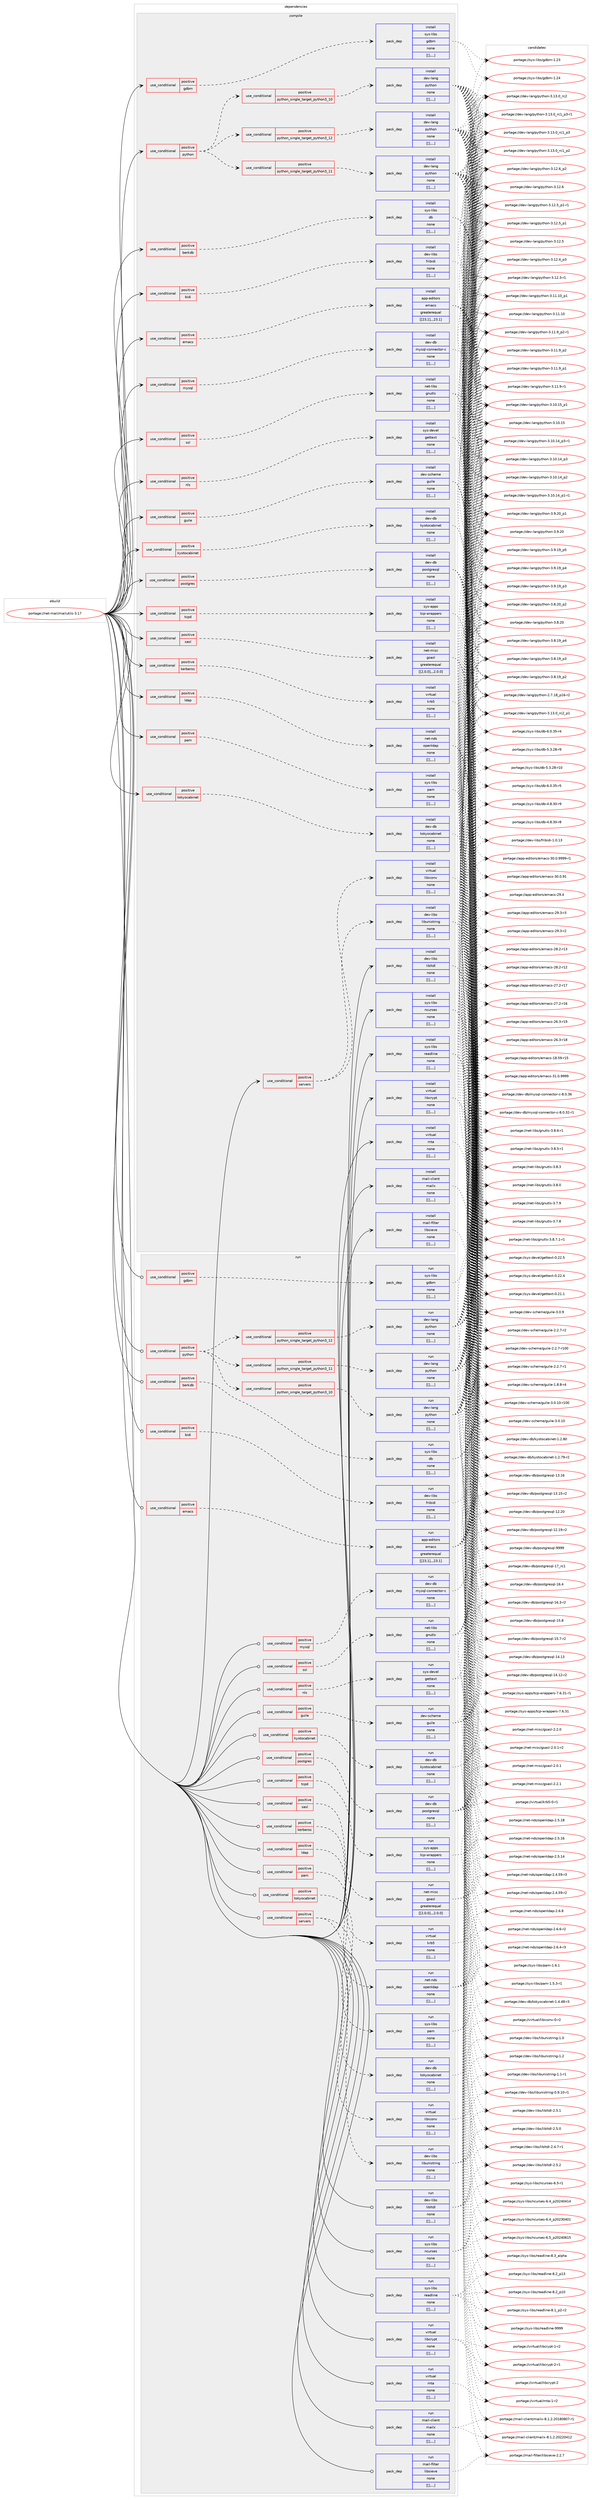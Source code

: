 digraph prolog {

# *************
# Graph options
# *************

newrank=true;
concentrate=true;
compound=true;
graph [rankdir=LR,fontname=Helvetica,fontsize=10,ranksep=1.5];#, ranksep=2.5, nodesep=0.2];
edge  [arrowhead=vee];
node  [fontname=Helvetica,fontsize=10];

# **********
# The ebuild
# **********

subgraph cluster_leftcol {
color=gray;
label=<<i>ebuild</i>>;
id [label="portage://net-mail/mailutils-3.17", color=red, width=4, href="../net-mail/mailutils-3.17.svg"];
}

# ****************
# The dependencies
# ****************

subgraph cluster_midcol {
color=gray;
label=<<i>dependencies</i>>;
subgraph cluster_compile {
fillcolor="#eeeeee";
style=filled;
label=<<i>compile</i>>;
subgraph cond99510 {
dependency375942 [label=<<TABLE BORDER="0" CELLBORDER="1" CELLSPACING="0" CELLPADDING="4"><TR><TD ROWSPAN="3" CELLPADDING="10">use_conditional</TD></TR><TR><TD>positive</TD></TR><TR><TD>berkdb</TD></TR></TABLE>>, shape=none, color=red];
subgraph pack273730 {
dependency375943 [label=<<TABLE BORDER="0" CELLBORDER="1" CELLSPACING="0" CELLPADDING="4" WIDTH="220"><TR><TD ROWSPAN="6" CELLPADDING="30">pack_dep</TD></TR><TR><TD WIDTH="110">install</TD></TR><TR><TD>sys-libs</TD></TR><TR><TD>db</TD></TR><TR><TD>none</TD></TR><TR><TD>[[],,,,]</TD></TR></TABLE>>, shape=none, color=blue];
}
dependency375942:e -> dependency375943:w [weight=20,style="dashed",arrowhead="vee"];
}
id:e -> dependency375942:w [weight=20,style="solid",arrowhead="vee"];
subgraph cond99511 {
dependency375944 [label=<<TABLE BORDER="0" CELLBORDER="1" CELLSPACING="0" CELLPADDING="4"><TR><TD ROWSPAN="3" CELLPADDING="10">use_conditional</TD></TR><TR><TD>positive</TD></TR><TR><TD>bidi</TD></TR></TABLE>>, shape=none, color=red];
subgraph pack273731 {
dependency375945 [label=<<TABLE BORDER="0" CELLBORDER="1" CELLSPACING="0" CELLPADDING="4" WIDTH="220"><TR><TD ROWSPAN="6" CELLPADDING="30">pack_dep</TD></TR><TR><TD WIDTH="110">install</TD></TR><TR><TD>dev-libs</TD></TR><TR><TD>fribidi</TD></TR><TR><TD>none</TD></TR><TR><TD>[[],,,,]</TD></TR></TABLE>>, shape=none, color=blue];
}
dependency375944:e -> dependency375945:w [weight=20,style="dashed",arrowhead="vee"];
}
id:e -> dependency375944:w [weight=20,style="solid",arrowhead="vee"];
subgraph cond99512 {
dependency375946 [label=<<TABLE BORDER="0" CELLBORDER="1" CELLSPACING="0" CELLPADDING="4"><TR><TD ROWSPAN="3" CELLPADDING="10">use_conditional</TD></TR><TR><TD>positive</TD></TR><TR><TD>emacs</TD></TR></TABLE>>, shape=none, color=red];
subgraph pack273732 {
dependency375947 [label=<<TABLE BORDER="0" CELLBORDER="1" CELLSPACING="0" CELLPADDING="4" WIDTH="220"><TR><TD ROWSPAN="6" CELLPADDING="30">pack_dep</TD></TR><TR><TD WIDTH="110">install</TD></TR><TR><TD>app-editors</TD></TR><TR><TD>emacs</TD></TR><TR><TD>greaterequal</TD></TR><TR><TD>[[23,1],,,23.1]</TD></TR></TABLE>>, shape=none, color=blue];
}
dependency375946:e -> dependency375947:w [weight=20,style="dashed",arrowhead="vee"];
}
id:e -> dependency375946:w [weight=20,style="solid",arrowhead="vee"];
subgraph cond99513 {
dependency375948 [label=<<TABLE BORDER="0" CELLBORDER="1" CELLSPACING="0" CELLPADDING="4"><TR><TD ROWSPAN="3" CELLPADDING="10">use_conditional</TD></TR><TR><TD>positive</TD></TR><TR><TD>gdbm</TD></TR></TABLE>>, shape=none, color=red];
subgraph pack273733 {
dependency375949 [label=<<TABLE BORDER="0" CELLBORDER="1" CELLSPACING="0" CELLPADDING="4" WIDTH="220"><TR><TD ROWSPAN="6" CELLPADDING="30">pack_dep</TD></TR><TR><TD WIDTH="110">install</TD></TR><TR><TD>sys-libs</TD></TR><TR><TD>gdbm</TD></TR><TR><TD>none</TD></TR><TR><TD>[[],,,,]</TD></TR></TABLE>>, shape=none, color=blue];
}
dependency375948:e -> dependency375949:w [weight=20,style="dashed",arrowhead="vee"];
}
id:e -> dependency375948:w [weight=20,style="solid",arrowhead="vee"];
subgraph cond99514 {
dependency375950 [label=<<TABLE BORDER="0" CELLBORDER="1" CELLSPACING="0" CELLPADDING="4"><TR><TD ROWSPAN="3" CELLPADDING="10">use_conditional</TD></TR><TR><TD>positive</TD></TR><TR><TD>guile</TD></TR></TABLE>>, shape=none, color=red];
subgraph pack273734 {
dependency375951 [label=<<TABLE BORDER="0" CELLBORDER="1" CELLSPACING="0" CELLPADDING="4" WIDTH="220"><TR><TD ROWSPAN="6" CELLPADDING="30">pack_dep</TD></TR><TR><TD WIDTH="110">install</TD></TR><TR><TD>dev-scheme</TD></TR><TR><TD>guile</TD></TR><TR><TD>none</TD></TR><TR><TD>[[],,,,]</TD></TR></TABLE>>, shape=none, color=blue];
}
dependency375950:e -> dependency375951:w [weight=20,style="dashed",arrowhead="vee"];
}
id:e -> dependency375950:w [weight=20,style="solid",arrowhead="vee"];
subgraph cond99515 {
dependency375952 [label=<<TABLE BORDER="0" CELLBORDER="1" CELLSPACING="0" CELLPADDING="4"><TR><TD ROWSPAN="3" CELLPADDING="10">use_conditional</TD></TR><TR><TD>positive</TD></TR><TR><TD>kerberos</TD></TR></TABLE>>, shape=none, color=red];
subgraph pack273735 {
dependency375953 [label=<<TABLE BORDER="0" CELLBORDER="1" CELLSPACING="0" CELLPADDING="4" WIDTH="220"><TR><TD ROWSPAN="6" CELLPADDING="30">pack_dep</TD></TR><TR><TD WIDTH="110">install</TD></TR><TR><TD>virtual</TD></TR><TR><TD>krb5</TD></TR><TR><TD>none</TD></TR><TR><TD>[[],,,,]</TD></TR></TABLE>>, shape=none, color=blue];
}
dependency375952:e -> dependency375953:w [weight=20,style="dashed",arrowhead="vee"];
}
id:e -> dependency375952:w [weight=20,style="solid",arrowhead="vee"];
subgraph cond99516 {
dependency375954 [label=<<TABLE BORDER="0" CELLBORDER="1" CELLSPACING="0" CELLPADDING="4"><TR><TD ROWSPAN="3" CELLPADDING="10">use_conditional</TD></TR><TR><TD>positive</TD></TR><TR><TD>kyotocabinet</TD></TR></TABLE>>, shape=none, color=red];
subgraph pack273736 {
dependency375955 [label=<<TABLE BORDER="0" CELLBORDER="1" CELLSPACING="0" CELLPADDING="4" WIDTH="220"><TR><TD ROWSPAN="6" CELLPADDING="30">pack_dep</TD></TR><TR><TD WIDTH="110">install</TD></TR><TR><TD>dev-db</TD></TR><TR><TD>kyotocabinet</TD></TR><TR><TD>none</TD></TR><TR><TD>[[],,,,]</TD></TR></TABLE>>, shape=none, color=blue];
}
dependency375954:e -> dependency375955:w [weight=20,style="dashed",arrowhead="vee"];
}
id:e -> dependency375954:w [weight=20,style="solid",arrowhead="vee"];
subgraph cond99517 {
dependency375956 [label=<<TABLE BORDER="0" CELLBORDER="1" CELLSPACING="0" CELLPADDING="4"><TR><TD ROWSPAN="3" CELLPADDING="10">use_conditional</TD></TR><TR><TD>positive</TD></TR><TR><TD>ldap</TD></TR></TABLE>>, shape=none, color=red];
subgraph pack273737 {
dependency375957 [label=<<TABLE BORDER="0" CELLBORDER="1" CELLSPACING="0" CELLPADDING="4" WIDTH="220"><TR><TD ROWSPAN="6" CELLPADDING="30">pack_dep</TD></TR><TR><TD WIDTH="110">install</TD></TR><TR><TD>net-nds</TD></TR><TR><TD>openldap</TD></TR><TR><TD>none</TD></TR><TR><TD>[[],,,,]</TD></TR></TABLE>>, shape=none, color=blue];
}
dependency375956:e -> dependency375957:w [weight=20,style="dashed",arrowhead="vee"];
}
id:e -> dependency375956:w [weight=20,style="solid",arrowhead="vee"];
subgraph cond99518 {
dependency375958 [label=<<TABLE BORDER="0" CELLBORDER="1" CELLSPACING="0" CELLPADDING="4"><TR><TD ROWSPAN="3" CELLPADDING="10">use_conditional</TD></TR><TR><TD>positive</TD></TR><TR><TD>mysql</TD></TR></TABLE>>, shape=none, color=red];
subgraph pack273738 {
dependency375959 [label=<<TABLE BORDER="0" CELLBORDER="1" CELLSPACING="0" CELLPADDING="4" WIDTH="220"><TR><TD ROWSPAN="6" CELLPADDING="30">pack_dep</TD></TR><TR><TD WIDTH="110">install</TD></TR><TR><TD>dev-db</TD></TR><TR><TD>mysql-connector-c</TD></TR><TR><TD>none</TD></TR><TR><TD>[[],,,,]</TD></TR></TABLE>>, shape=none, color=blue];
}
dependency375958:e -> dependency375959:w [weight=20,style="dashed",arrowhead="vee"];
}
id:e -> dependency375958:w [weight=20,style="solid",arrowhead="vee"];
subgraph cond99519 {
dependency375960 [label=<<TABLE BORDER="0" CELLBORDER="1" CELLSPACING="0" CELLPADDING="4"><TR><TD ROWSPAN="3" CELLPADDING="10">use_conditional</TD></TR><TR><TD>positive</TD></TR><TR><TD>nls</TD></TR></TABLE>>, shape=none, color=red];
subgraph pack273739 {
dependency375961 [label=<<TABLE BORDER="0" CELLBORDER="1" CELLSPACING="0" CELLPADDING="4" WIDTH="220"><TR><TD ROWSPAN="6" CELLPADDING="30">pack_dep</TD></TR><TR><TD WIDTH="110">install</TD></TR><TR><TD>sys-devel</TD></TR><TR><TD>gettext</TD></TR><TR><TD>none</TD></TR><TR><TD>[[],,,,]</TD></TR></TABLE>>, shape=none, color=blue];
}
dependency375960:e -> dependency375961:w [weight=20,style="dashed",arrowhead="vee"];
}
id:e -> dependency375960:w [weight=20,style="solid",arrowhead="vee"];
subgraph cond99520 {
dependency375962 [label=<<TABLE BORDER="0" CELLBORDER="1" CELLSPACING="0" CELLPADDING="4"><TR><TD ROWSPAN="3" CELLPADDING="10">use_conditional</TD></TR><TR><TD>positive</TD></TR><TR><TD>pam</TD></TR></TABLE>>, shape=none, color=red];
subgraph pack273740 {
dependency375963 [label=<<TABLE BORDER="0" CELLBORDER="1" CELLSPACING="0" CELLPADDING="4" WIDTH="220"><TR><TD ROWSPAN="6" CELLPADDING="30">pack_dep</TD></TR><TR><TD WIDTH="110">install</TD></TR><TR><TD>sys-libs</TD></TR><TR><TD>pam</TD></TR><TR><TD>none</TD></TR><TR><TD>[[],,,,]</TD></TR></TABLE>>, shape=none, color=blue];
}
dependency375962:e -> dependency375963:w [weight=20,style="dashed",arrowhead="vee"];
}
id:e -> dependency375962:w [weight=20,style="solid",arrowhead="vee"];
subgraph cond99521 {
dependency375964 [label=<<TABLE BORDER="0" CELLBORDER="1" CELLSPACING="0" CELLPADDING="4"><TR><TD ROWSPAN="3" CELLPADDING="10">use_conditional</TD></TR><TR><TD>positive</TD></TR><TR><TD>postgres</TD></TR></TABLE>>, shape=none, color=red];
subgraph pack273741 {
dependency375965 [label=<<TABLE BORDER="0" CELLBORDER="1" CELLSPACING="0" CELLPADDING="4" WIDTH="220"><TR><TD ROWSPAN="6" CELLPADDING="30">pack_dep</TD></TR><TR><TD WIDTH="110">install</TD></TR><TR><TD>dev-db</TD></TR><TR><TD>postgresql</TD></TR><TR><TD>none</TD></TR><TR><TD>[[],,,,]</TD></TR></TABLE>>, shape=none, color=blue];
}
dependency375964:e -> dependency375965:w [weight=20,style="dashed",arrowhead="vee"];
}
id:e -> dependency375964:w [weight=20,style="solid",arrowhead="vee"];
subgraph cond99522 {
dependency375966 [label=<<TABLE BORDER="0" CELLBORDER="1" CELLSPACING="0" CELLPADDING="4"><TR><TD ROWSPAN="3" CELLPADDING="10">use_conditional</TD></TR><TR><TD>positive</TD></TR><TR><TD>python</TD></TR></TABLE>>, shape=none, color=red];
subgraph cond99523 {
dependency375967 [label=<<TABLE BORDER="0" CELLBORDER="1" CELLSPACING="0" CELLPADDING="4"><TR><TD ROWSPAN="3" CELLPADDING="10">use_conditional</TD></TR><TR><TD>positive</TD></TR><TR><TD>python_single_target_python3_10</TD></TR></TABLE>>, shape=none, color=red];
subgraph pack273742 {
dependency375968 [label=<<TABLE BORDER="0" CELLBORDER="1" CELLSPACING="0" CELLPADDING="4" WIDTH="220"><TR><TD ROWSPAN="6" CELLPADDING="30">pack_dep</TD></TR><TR><TD WIDTH="110">install</TD></TR><TR><TD>dev-lang</TD></TR><TR><TD>python</TD></TR><TR><TD>none</TD></TR><TR><TD>[[],,,,]</TD></TR></TABLE>>, shape=none, color=blue];
}
dependency375967:e -> dependency375968:w [weight=20,style="dashed",arrowhead="vee"];
}
dependency375966:e -> dependency375967:w [weight=20,style="dashed",arrowhead="vee"];
subgraph cond99524 {
dependency375969 [label=<<TABLE BORDER="0" CELLBORDER="1" CELLSPACING="0" CELLPADDING="4"><TR><TD ROWSPAN="3" CELLPADDING="10">use_conditional</TD></TR><TR><TD>positive</TD></TR><TR><TD>python_single_target_python3_11</TD></TR></TABLE>>, shape=none, color=red];
subgraph pack273743 {
dependency375970 [label=<<TABLE BORDER="0" CELLBORDER="1" CELLSPACING="0" CELLPADDING="4" WIDTH="220"><TR><TD ROWSPAN="6" CELLPADDING="30">pack_dep</TD></TR><TR><TD WIDTH="110">install</TD></TR><TR><TD>dev-lang</TD></TR><TR><TD>python</TD></TR><TR><TD>none</TD></TR><TR><TD>[[],,,,]</TD></TR></TABLE>>, shape=none, color=blue];
}
dependency375969:e -> dependency375970:w [weight=20,style="dashed",arrowhead="vee"];
}
dependency375966:e -> dependency375969:w [weight=20,style="dashed",arrowhead="vee"];
subgraph cond99525 {
dependency375971 [label=<<TABLE BORDER="0" CELLBORDER="1" CELLSPACING="0" CELLPADDING="4"><TR><TD ROWSPAN="3" CELLPADDING="10">use_conditional</TD></TR><TR><TD>positive</TD></TR><TR><TD>python_single_target_python3_12</TD></TR></TABLE>>, shape=none, color=red];
subgraph pack273744 {
dependency375972 [label=<<TABLE BORDER="0" CELLBORDER="1" CELLSPACING="0" CELLPADDING="4" WIDTH="220"><TR><TD ROWSPAN="6" CELLPADDING="30">pack_dep</TD></TR><TR><TD WIDTH="110">install</TD></TR><TR><TD>dev-lang</TD></TR><TR><TD>python</TD></TR><TR><TD>none</TD></TR><TR><TD>[[],,,,]</TD></TR></TABLE>>, shape=none, color=blue];
}
dependency375971:e -> dependency375972:w [weight=20,style="dashed",arrowhead="vee"];
}
dependency375966:e -> dependency375971:w [weight=20,style="dashed",arrowhead="vee"];
}
id:e -> dependency375966:w [weight=20,style="solid",arrowhead="vee"];
subgraph cond99526 {
dependency375973 [label=<<TABLE BORDER="0" CELLBORDER="1" CELLSPACING="0" CELLPADDING="4"><TR><TD ROWSPAN="3" CELLPADDING="10">use_conditional</TD></TR><TR><TD>positive</TD></TR><TR><TD>sasl</TD></TR></TABLE>>, shape=none, color=red];
subgraph pack273745 {
dependency375974 [label=<<TABLE BORDER="0" CELLBORDER="1" CELLSPACING="0" CELLPADDING="4" WIDTH="220"><TR><TD ROWSPAN="6" CELLPADDING="30">pack_dep</TD></TR><TR><TD WIDTH="110">install</TD></TR><TR><TD>net-misc</TD></TR><TR><TD>gsasl</TD></TR><TR><TD>greaterequal</TD></TR><TR><TD>[[2,0,0],,,2.0.0]</TD></TR></TABLE>>, shape=none, color=blue];
}
dependency375973:e -> dependency375974:w [weight=20,style="dashed",arrowhead="vee"];
}
id:e -> dependency375973:w [weight=20,style="solid",arrowhead="vee"];
subgraph cond99527 {
dependency375975 [label=<<TABLE BORDER="0" CELLBORDER="1" CELLSPACING="0" CELLPADDING="4"><TR><TD ROWSPAN="3" CELLPADDING="10">use_conditional</TD></TR><TR><TD>positive</TD></TR><TR><TD>servers</TD></TR></TABLE>>, shape=none, color=red];
subgraph pack273746 {
dependency375976 [label=<<TABLE BORDER="0" CELLBORDER="1" CELLSPACING="0" CELLPADDING="4" WIDTH="220"><TR><TD ROWSPAN="6" CELLPADDING="30">pack_dep</TD></TR><TR><TD WIDTH="110">install</TD></TR><TR><TD>virtual</TD></TR><TR><TD>libiconv</TD></TR><TR><TD>none</TD></TR><TR><TD>[[],,,,]</TD></TR></TABLE>>, shape=none, color=blue];
}
dependency375975:e -> dependency375976:w [weight=20,style="dashed",arrowhead="vee"];
subgraph pack273747 {
dependency375977 [label=<<TABLE BORDER="0" CELLBORDER="1" CELLSPACING="0" CELLPADDING="4" WIDTH="220"><TR><TD ROWSPAN="6" CELLPADDING="30">pack_dep</TD></TR><TR><TD WIDTH="110">install</TD></TR><TR><TD>dev-libs</TD></TR><TR><TD>libunistring</TD></TR><TR><TD>none</TD></TR><TR><TD>[[],,,,]</TD></TR></TABLE>>, shape=none, color=blue];
}
dependency375975:e -> dependency375977:w [weight=20,style="dashed",arrowhead="vee"];
}
id:e -> dependency375975:w [weight=20,style="solid",arrowhead="vee"];
subgraph cond99528 {
dependency375978 [label=<<TABLE BORDER="0" CELLBORDER="1" CELLSPACING="0" CELLPADDING="4"><TR><TD ROWSPAN="3" CELLPADDING="10">use_conditional</TD></TR><TR><TD>positive</TD></TR><TR><TD>ssl</TD></TR></TABLE>>, shape=none, color=red];
subgraph pack273748 {
dependency375979 [label=<<TABLE BORDER="0" CELLBORDER="1" CELLSPACING="0" CELLPADDING="4" WIDTH="220"><TR><TD ROWSPAN="6" CELLPADDING="30">pack_dep</TD></TR><TR><TD WIDTH="110">install</TD></TR><TR><TD>net-libs</TD></TR><TR><TD>gnutls</TD></TR><TR><TD>none</TD></TR><TR><TD>[[],,,,]</TD></TR></TABLE>>, shape=none, color=blue];
}
dependency375978:e -> dependency375979:w [weight=20,style="dashed",arrowhead="vee"];
}
id:e -> dependency375978:w [weight=20,style="solid",arrowhead="vee"];
subgraph cond99529 {
dependency375980 [label=<<TABLE BORDER="0" CELLBORDER="1" CELLSPACING="0" CELLPADDING="4"><TR><TD ROWSPAN="3" CELLPADDING="10">use_conditional</TD></TR><TR><TD>positive</TD></TR><TR><TD>tcpd</TD></TR></TABLE>>, shape=none, color=red];
subgraph pack273749 {
dependency375981 [label=<<TABLE BORDER="0" CELLBORDER="1" CELLSPACING="0" CELLPADDING="4" WIDTH="220"><TR><TD ROWSPAN="6" CELLPADDING="30">pack_dep</TD></TR><TR><TD WIDTH="110">install</TD></TR><TR><TD>sys-apps</TD></TR><TR><TD>tcp-wrappers</TD></TR><TR><TD>none</TD></TR><TR><TD>[[],,,,]</TD></TR></TABLE>>, shape=none, color=blue];
}
dependency375980:e -> dependency375981:w [weight=20,style="dashed",arrowhead="vee"];
}
id:e -> dependency375980:w [weight=20,style="solid",arrowhead="vee"];
subgraph cond99530 {
dependency375982 [label=<<TABLE BORDER="0" CELLBORDER="1" CELLSPACING="0" CELLPADDING="4"><TR><TD ROWSPAN="3" CELLPADDING="10">use_conditional</TD></TR><TR><TD>positive</TD></TR><TR><TD>tokyocabinet</TD></TR></TABLE>>, shape=none, color=red];
subgraph pack273750 {
dependency375983 [label=<<TABLE BORDER="0" CELLBORDER="1" CELLSPACING="0" CELLPADDING="4" WIDTH="220"><TR><TD ROWSPAN="6" CELLPADDING="30">pack_dep</TD></TR><TR><TD WIDTH="110">install</TD></TR><TR><TD>dev-db</TD></TR><TR><TD>tokyocabinet</TD></TR><TR><TD>none</TD></TR><TR><TD>[[],,,,]</TD></TR></TABLE>>, shape=none, color=blue];
}
dependency375982:e -> dependency375983:w [weight=20,style="dashed",arrowhead="vee"];
}
id:e -> dependency375982:w [weight=20,style="solid",arrowhead="vee"];
subgraph pack273751 {
dependency375984 [label=<<TABLE BORDER="0" CELLBORDER="1" CELLSPACING="0" CELLPADDING="4" WIDTH="220"><TR><TD ROWSPAN="6" CELLPADDING="30">pack_dep</TD></TR><TR><TD WIDTH="110">install</TD></TR><TR><TD>dev-libs</TD></TR><TR><TD>libltdl</TD></TR><TR><TD>none</TD></TR><TR><TD>[[],,,,]</TD></TR></TABLE>>, shape=none, color=blue];
}
id:e -> dependency375984:w [weight=20,style="solid",arrowhead="vee"];
subgraph pack273752 {
dependency375985 [label=<<TABLE BORDER="0" CELLBORDER="1" CELLSPACING="0" CELLPADDING="4" WIDTH="220"><TR><TD ROWSPAN="6" CELLPADDING="30">pack_dep</TD></TR><TR><TD WIDTH="110">install</TD></TR><TR><TD>sys-libs</TD></TR><TR><TD>ncurses</TD></TR><TR><TD>none</TD></TR><TR><TD>[[],,,,]</TD></TR></TABLE>>, shape=none, color=blue];
}
id:e -> dependency375985:w [weight=20,style="solid",arrowhead="vee"];
subgraph pack273753 {
dependency375986 [label=<<TABLE BORDER="0" CELLBORDER="1" CELLSPACING="0" CELLPADDING="4" WIDTH="220"><TR><TD ROWSPAN="6" CELLPADDING="30">pack_dep</TD></TR><TR><TD WIDTH="110">install</TD></TR><TR><TD>sys-libs</TD></TR><TR><TD>readline</TD></TR><TR><TD>none</TD></TR><TR><TD>[[],,,,]</TD></TR></TABLE>>, shape=none, color=blue];
}
id:e -> dependency375986:w [weight=20,style="solid",arrowhead="vee"];
subgraph pack273754 {
dependency375987 [label=<<TABLE BORDER="0" CELLBORDER="1" CELLSPACING="0" CELLPADDING="4" WIDTH="220"><TR><TD ROWSPAN="6" CELLPADDING="30">pack_dep</TD></TR><TR><TD WIDTH="110">install</TD></TR><TR><TD>virtual</TD></TR><TR><TD>libcrypt</TD></TR><TR><TD>none</TD></TR><TR><TD>[[],,,,]</TD></TR></TABLE>>, shape=none, color=blue];
}
id:e -> dependency375987:w [weight=20,style="solid",arrowhead="vee"];
subgraph pack273755 {
dependency375988 [label=<<TABLE BORDER="0" CELLBORDER="1" CELLSPACING="0" CELLPADDING="4" WIDTH="220"><TR><TD ROWSPAN="6" CELLPADDING="30">pack_dep</TD></TR><TR><TD WIDTH="110">install</TD></TR><TR><TD>virtual</TD></TR><TR><TD>mta</TD></TR><TR><TD>none</TD></TR><TR><TD>[[],,,,]</TD></TR></TABLE>>, shape=none, color=blue];
}
id:e -> dependency375988:w [weight=20,style="solid",arrowhead="vee"];
subgraph pack273756 {
dependency375989 [label=<<TABLE BORDER="0" CELLBORDER="1" CELLSPACING="0" CELLPADDING="4" WIDTH="220"><TR><TD ROWSPAN="6" CELLPADDING="30">pack_dep</TD></TR><TR><TD WIDTH="110">install</TD></TR><TR><TD>mail-client</TD></TR><TR><TD>mailx</TD></TR><TR><TD>none</TD></TR><TR><TD>[[],,,,]</TD></TR></TABLE>>, shape=none, color=blue];
}
id:e -> dependency375989:w [weight=20,style="solid",arrowhead="vee"];
subgraph pack273757 {
dependency375990 [label=<<TABLE BORDER="0" CELLBORDER="1" CELLSPACING="0" CELLPADDING="4" WIDTH="220"><TR><TD ROWSPAN="6" CELLPADDING="30">pack_dep</TD></TR><TR><TD WIDTH="110">install</TD></TR><TR><TD>mail-filter</TD></TR><TR><TD>libsieve</TD></TR><TR><TD>none</TD></TR><TR><TD>[[],,,,]</TD></TR></TABLE>>, shape=none, color=blue];
}
id:e -> dependency375990:w [weight=20,style="solid",arrowhead="vee"];
}
subgraph cluster_compileandrun {
fillcolor="#eeeeee";
style=filled;
label=<<i>compile and run</i>>;
}
subgraph cluster_run {
fillcolor="#eeeeee";
style=filled;
label=<<i>run</i>>;
subgraph cond99531 {
dependency375991 [label=<<TABLE BORDER="0" CELLBORDER="1" CELLSPACING="0" CELLPADDING="4"><TR><TD ROWSPAN="3" CELLPADDING="10">use_conditional</TD></TR><TR><TD>positive</TD></TR><TR><TD>berkdb</TD></TR></TABLE>>, shape=none, color=red];
subgraph pack273758 {
dependency375992 [label=<<TABLE BORDER="0" CELLBORDER="1" CELLSPACING="0" CELLPADDING="4" WIDTH="220"><TR><TD ROWSPAN="6" CELLPADDING="30">pack_dep</TD></TR><TR><TD WIDTH="110">run</TD></TR><TR><TD>sys-libs</TD></TR><TR><TD>db</TD></TR><TR><TD>none</TD></TR><TR><TD>[[],,,,]</TD></TR></TABLE>>, shape=none, color=blue];
}
dependency375991:e -> dependency375992:w [weight=20,style="dashed",arrowhead="vee"];
}
id:e -> dependency375991:w [weight=20,style="solid",arrowhead="odot"];
subgraph cond99532 {
dependency375993 [label=<<TABLE BORDER="0" CELLBORDER="1" CELLSPACING="0" CELLPADDING="4"><TR><TD ROWSPAN="3" CELLPADDING="10">use_conditional</TD></TR><TR><TD>positive</TD></TR><TR><TD>bidi</TD></TR></TABLE>>, shape=none, color=red];
subgraph pack273759 {
dependency375994 [label=<<TABLE BORDER="0" CELLBORDER="1" CELLSPACING="0" CELLPADDING="4" WIDTH="220"><TR><TD ROWSPAN="6" CELLPADDING="30">pack_dep</TD></TR><TR><TD WIDTH="110">run</TD></TR><TR><TD>dev-libs</TD></TR><TR><TD>fribidi</TD></TR><TR><TD>none</TD></TR><TR><TD>[[],,,,]</TD></TR></TABLE>>, shape=none, color=blue];
}
dependency375993:e -> dependency375994:w [weight=20,style="dashed",arrowhead="vee"];
}
id:e -> dependency375993:w [weight=20,style="solid",arrowhead="odot"];
subgraph cond99533 {
dependency375995 [label=<<TABLE BORDER="0" CELLBORDER="1" CELLSPACING="0" CELLPADDING="4"><TR><TD ROWSPAN="3" CELLPADDING="10">use_conditional</TD></TR><TR><TD>positive</TD></TR><TR><TD>emacs</TD></TR></TABLE>>, shape=none, color=red];
subgraph pack273760 {
dependency375996 [label=<<TABLE BORDER="0" CELLBORDER="1" CELLSPACING="0" CELLPADDING="4" WIDTH="220"><TR><TD ROWSPAN="6" CELLPADDING="30">pack_dep</TD></TR><TR><TD WIDTH="110">run</TD></TR><TR><TD>app-editors</TD></TR><TR><TD>emacs</TD></TR><TR><TD>greaterequal</TD></TR><TR><TD>[[23,1],,,23.1]</TD></TR></TABLE>>, shape=none, color=blue];
}
dependency375995:e -> dependency375996:w [weight=20,style="dashed",arrowhead="vee"];
}
id:e -> dependency375995:w [weight=20,style="solid",arrowhead="odot"];
subgraph cond99534 {
dependency375997 [label=<<TABLE BORDER="0" CELLBORDER="1" CELLSPACING="0" CELLPADDING="4"><TR><TD ROWSPAN="3" CELLPADDING="10">use_conditional</TD></TR><TR><TD>positive</TD></TR><TR><TD>gdbm</TD></TR></TABLE>>, shape=none, color=red];
subgraph pack273761 {
dependency375998 [label=<<TABLE BORDER="0" CELLBORDER="1" CELLSPACING="0" CELLPADDING="4" WIDTH="220"><TR><TD ROWSPAN="6" CELLPADDING="30">pack_dep</TD></TR><TR><TD WIDTH="110">run</TD></TR><TR><TD>sys-libs</TD></TR><TR><TD>gdbm</TD></TR><TR><TD>none</TD></TR><TR><TD>[[],,,,]</TD></TR></TABLE>>, shape=none, color=blue];
}
dependency375997:e -> dependency375998:w [weight=20,style="dashed",arrowhead="vee"];
}
id:e -> dependency375997:w [weight=20,style="solid",arrowhead="odot"];
subgraph cond99535 {
dependency375999 [label=<<TABLE BORDER="0" CELLBORDER="1" CELLSPACING="0" CELLPADDING="4"><TR><TD ROWSPAN="3" CELLPADDING="10">use_conditional</TD></TR><TR><TD>positive</TD></TR><TR><TD>guile</TD></TR></TABLE>>, shape=none, color=red];
subgraph pack273762 {
dependency376000 [label=<<TABLE BORDER="0" CELLBORDER="1" CELLSPACING="0" CELLPADDING="4" WIDTH="220"><TR><TD ROWSPAN="6" CELLPADDING="30">pack_dep</TD></TR><TR><TD WIDTH="110">run</TD></TR><TR><TD>dev-scheme</TD></TR><TR><TD>guile</TD></TR><TR><TD>none</TD></TR><TR><TD>[[],,,,]</TD></TR></TABLE>>, shape=none, color=blue];
}
dependency375999:e -> dependency376000:w [weight=20,style="dashed",arrowhead="vee"];
}
id:e -> dependency375999:w [weight=20,style="solid",arrowhead="odot"];
subgraph cond99536 {
dependency376001 [label=<<TABLE BORDER="0" CELLBORDER="1" CELLSPACING="0" CELLPADDING="4"><TR><TD ROWSPAN="3" CELLPADDING="10">use_conditional</TD></TR><TR><TD>positive</TD></TR><TR><TD>kerberos</TD></TR></TABLE>>, shape=none, color=red];
subgraph pack273763 {
dependency376002 [label=<<TABLE BORDER="0" CELLBORDER="1" CELLSPACING="0" CELLPADDING="4" WIDTH="220"><TR><TD ROWSPAN="6" CELLPADDING="30">pack_dep</TD></TR><TR><TD WIDTH="110">run</TD></TR><TR><TD>virtual</TD></TR><TR><TD>krb5</TD></TR><TR><TD>none</TD></TR><TR><TD>[[],,,,]</TD></TR></TABLE>>, shape=none, color=blue];
}
dependency376001:e -> dependency376002:w [weight=20,style="dashed",arrowhead="vee"];
}
id:e -> dependency376001:w [weight=20,style="solid",arrowhead="odot"];
subgraph cond99537 {
dependency376003 [label=<<TABLE BORDER="0" CELLBORDER="1" CELLSPACING="0" CELLPADDING="4"><TR><TD ROWSPAN="3" CELLPADDING="10">use_conditional</TD></TR><TR><TD>positive</TD></TR><TR><TD>kyotocabinet</TD></TR></TABLE>>, shape=none, color=red];
subgraph pack273764 {
dependency376004 [label=<<TABLE BORDER="0" CELLBORDER="1" CELLSPACING="0" CELLPADDING="4" WIDTH="220"><TR><TD ROWSPAN="6" CELLPADDING="30">pack_dep</TD></TR><TR><TD WIDTH="110">run</TD></TR><TR><TD>dev-db</TD></TR><TR><TD>kyotocabinet</TD></TR><TR><TD>none</TD></TR><TR><TD>[[],,,,]</TD></TR></TABLE>>, shape=none, color=blue];
}
dependency376003:e -> dependency376004:w [weight=20,style="dashed",arrowhead="vee"];
}
id:e -> dependency376003:w [weight=20,style="solid",arrowhead="odot"];
subgraph cond99538 {
dependency376005 [label=<<TABLE BORDER="0" CELLBORDER="1" CELLSPACING="0" CELLPADDING="4"><TR><TD ROWSPAN="3" CELLPADDING="10">use_conditional</TD></TR><TR><TD>positive</TD></TR><TR><TD>ldap</TD></TR></TABLE>>, shape=none, color=red];
subgraph pack273765 {
dependency376006 [label=<<TABLE BORDER="0" CELLBORDER="1" CELLSPACING="0" CELLPADDING="4" WIDTH="220"><TR><TD ROWSPAN="6" CELLPADDING="30">pack_dep</TD></TR><TR><TD WIDTH="110">run</TD></TR><TR><TD>net-nds</TD></TR><TR><TD>openldap</TD></TR><TR><TD>none</TD></TR><TR><TD>[[],,,,]</TD></TR></TABLE>>, shape=none, color=blue];
}
dependency376005:e -> dependency376006:w [weight=20,style="dashed",arrowhead="vee"];
}
id:e -> dependency376005:w [weight=20,style="solid",arrowhead="odot"];
subgraph cond99539 {
dependency376007 [label=<<TABLE BORDER="0" CELLBORDER="1" CELLSPACING="0" CELLPADDING="4"><TR><TD ROWSPAN="3" CELLPADDING="10">use_conditional</TD></TR><TR><TD>positive</TD></TR><TR><TD>mysql</TD></TR></TABLE>>, shape=none, color=red];
subgraph pack273766 {
dependency376008 [label=<<TABLE BORDER="0" CELLBORDER="1" CELLSPACING="0" CELLPADDING="4" WIDTH="220"><TR><TD ROWSPAN="6" CELLPADDING="30">pack_dep</TD></TR><TR><TD WIDTH="110">run</TD></TR><TR><TD>dev-db</TD></TR><TR><TD>mysql-connector-c</TD></TR><TR><TD>none</TD></TR><TR><TD>[[],,,,]</TD></TR></TABLE>>, shape=none, color=blue];
}
dependency376007:e -> dependency376008:w [weight=20,style="dashed",arrowhead="vee"];
}
id:e -> dependency376007:w [weight=20,style="solid",arrowhead="odot"];
subgraph cond99540 {
dependency376009 [label=<<TABLE BORDER="0" CELLBORDER="1" CELLSPACING="0" CELLPADDING="4"><TR><TD ROWSPAN="3" CELLPADDING="10">use_conditional</TD></TR><TR><TD>positive</TD></TR><TR><TD>nls</TD></TR></TABLE>>, shape=none, color=red];
subgraph pack273767 {
dependency376010 [label=<<TABLE BORDER="0" CELLBORDER="1" CELLSPACING="0" CELLPADDING="4" WIDTH="220"><TR><TD ROWSPAN="6" CELLPADDING="30">pack_dep</TD></TR><TR><TD WIDTH="110">run</TD></TR><TR><TD>sys-devel</TD></TR><TR><TD>gettext</TD></TR><TR><TD>none</TD></TR><TR><TD>[[],,,,]</TD></TR></TABLE>>, shape=none, color=blue];
}
dependency376009:e -> dependency376010:w [weight=20,style="dashed",arrowhead="vee"];
}
id:e -> dependency376009:w [weight=20,style="solid",arrowhead="odot"];
subgraph cond99541 {
dependency376011 [label=<<TABLE BORDER="0" CELLBORDER="1" CELLSPACING="0" CELLPADDING="4"><TR><TD ROWSPAN="3" CELLPADDING="10">use_conditional</TD></TR><TR><TD>positive</TD></TR><TR><TD>pam</TD></TR></TABLE>>, shape=none, color=red];
subgraph pack273768 {
dependency376012 [label=<<TABLE BORDER="0" CELLBORDER="1" CELLSPACING="0" CELLPADDING="4" WIDTH="220"><TR><TD ROWSPAN="6" CELLPADDING="30">pack_dep</TD></TR><TR><TD WIDTH="110">run</TD></TR><TR><TD>sys-libs</TD></TR><TR><TD>pam</TD></TR><TR><TD>none</TD></TR><TR><TD>[[],,,,]</TD></TR></TABLE>>, shape=none, color=blue];
}
dependency376011:e -> dependency376012:w [weight=20,style="dashed",arrowhead="vee"];
}
id:e -> dependency376011:w [weight=20,style="solid",arrowhead="odot"];
subgraph cond99542 {
dependency376013 [label=<<TABLE BORDER="0" CELLBORDER="1" CELLSPACING="0" CELLPADDING="4"><TR><TD ROWSPAN="3" CELLPADDING="10">use_conditional</TD></TR><TR><TD>positive</TD></TR><TR><TD>postgres</TD></TR></TABLE>>, shape=none, color=red];
subgraph pack273769 {
dependency376014 [label=<<TABLE BORDER="0" CELLBORDER="1" CELLSPACING="0" CELLPADDING="4" WIDTH="220"><TR><TD ROWSPAN="6" CELLPADDING="30">pack_dep</TD></TR><TR><TD WIDTH="110">run</TD></TR><TR><TD>dev-db</TD></TR><TR><TD>postgresql</TD></TR><TR><TD>none</TD></TR><TR><TD>[[],,,,]</TD></TR></TABLE>>, shape=none, color=blue];
}
dependency376013:e -> dependency376014:w [weight=20,style="dashed",arrowhead="vee"];
}
id:e -> dependency376013:w [weight=20,style="solid",arrowhead="odot"];
subgraph cond99543 {
dependency376015 [label=<<TABLE BORDER="0" CELLBORDER="1" CELLSPACING="0" CELLPADDING="4"><TR><TD ROWSPAN="3" CELLPADDING="10">use_conditional</TD></TR><TR><TD>positive</TD></TR><TR><TD>python</TD></TR></TABLE>>, shape=none, color=red];
subgraph cond99544 {
dependency376016 [label=<<TABLE BORDER="0" CELLBORDER="1" CELLSPACING="0" CELLPADDING="4"><TR><TD ROWSPAN="3" CELLPADDING="10">use_conditional</TD></TR><TR><TD>positive</TD></TR><TR><TD>python_single_target_python3_10</TD></TR></TABLE>>, shape=none, color=red];
subgraph pack273770 {
dependency376017 [label=<<TABLE BORDER="0" CELLBORDER="1" CELLSPACING="0" CELLPADDING="4" WIDTH="220"><TR><TD ROWSPAN="6" CELLPADDING="30">pack_dep</TD></TR><TR><TD WIDTH="110">run</TD></TR><TR><TD>dev-lang</TD></TR><TR><TD>python</TD></TR><TR><TD>none</TD></TR><TR><TD>[[],,,,]</TD></TR></TABLE>>, shape=none, color=blue];
}
dependency376016:e -> dependency376017:w [weight=20,style="dashed",arrowhead="vee"];
}
dependency376015:e -> dependency376016:w [weight=20,style="dashed",arrowhead="vee"];
subgraph cond99545 {
dependency376018 [label=<<TABLE BORDER="0" CELLBORDER="1" CELLSPACING="0" CELLPADDING="4"><TR><TD ROWSPAN="3" CELLPADDING="10">use_conditional</TD></TR><TR><TD>positive</TD></TR><TR><TD>python_single_target_python3_11</TD></TR></TABLE>>, shape=none, color=red];
subgraph pack273771 {
dependency376019 [label=<<TABLE BORDER="0" CELLBORDER="1" CELLSPACING="0" CELLPADDING="4" WIDTH="220"><TR><TD ROWSPAN="6" CELLPADDING="30">pack_dep</TD></TR><TR><TD WIDTH="110">run</TD></TR><TR><TD>dev-lang</TD></TR><TR><TD>python</TD></TR><TR><TD>none</TD></TR><TR><TD>[[],,,,]</TD></TR></TABLE>>, shape=none, color=blue];
}
dependency376018:e -> dependency376019:w [weight=20,style="dashed",arrowhead="vee"];
}
dependency376015:e -> dependency376018:w [weight=20,style="dashed",arrowhead="vee"];
subgraph cond99546 {
dependency376020 [label=<<TABLE BORDER="0" CELLBORDER="1" CELLSPACING="0" CELLPADDING="4"><TR><TD ROWSPAN="3" CELLPADDING="10">use_conditional</TD></TR><TR><TD>positive</TD></TR><TR><TD>python_single_target_python3_12</TD></TR></TABLE>>, shape=none, color=red];
subgraph pack273772 {
dependency376021 [label=<<TABLE BORDER="0" CELLBORDER="1" CELLSPACING="0" CELLPADDING="4" WIDTH="220"><TR><TD ROWSPAN="6" CELLPADDING="30">pack_dep</TD></TR><TR><TD WIDTH="110">run</TD></TR><TR><TD>dev-lang</TD></TR><TR><TD>python</TD></TR><TR><TD>none</TD></TR><TR><TD>[[],,,,]</TD></TR></TABLE>>, shape=none, color=blue];
}
dependency376020:e -> dependency376021:w [weight=20,style="dashed",arrowhead="vee"];
}
dependency376015:e -> dependency376020:w [weight=20,style="dashed",arrowhead="vee"];
}
id:e -> dependency376015:w [weight=20,style="solid",arrowhead="odot"];
subgraph cond99547 {
dependency376022 [label=<<TABLE BORDER="0" CELLBORDER="1" CELLSPACING="0" CELLPADDING="4"><TR><TD ROWSPAN="3" CELLPADDING="10">use_conditional</TD></TR><TR><TD>positive</TD></TR><TR><TD>sasl</TD></TR></TABLE>>, shape=none, color=red];
subgraph pack273773 {
dependency376023 [label=<<TABLE BORDER="0" CELLBORDER="1" CELLSPACING="0" CELLPADDING="4" WIDTH="220"><TR><TD ROWSPAN="6" CELLPADDING="30">pack_dep</TD></TR><TR><TD WIDTH="110">run</TD></TR><TR><TD>net-misc</TD></TR><TR><TD>gsasl</TD></TR><TR><TD>greaterequal</TD></TR><TR><TD>[[2,0,0],,,2.0.0]</TD></TR></TABLE>>, shape=none, color=blue];
}
dependency376022:e -> dependency376023:w [weight=20,style="dashed",arrowhead="vee"];
}
id:e -> dependency376022:w [weight=20,style="solid",arrowhead="odot"];
subgraph cond99548 {
dependency376024 [label=<<TABLE BORDER="0" CELLBORDER="1" CELLSPACING="0" CELLPADDING="4"><TR><TD ROWSPAN="3" CELLPADDING="10">use_conditional</TD></TR><TR><TD>positive</TD></TR><TR><TD>servers</TD></TR></TABLE>>, shape=none, color=red];
subgraph pack273774 {
dependency376025 [label=<<TABLE BORDER="0" CELLBORDER="1" CELLSPACING="0" CELLPADDING="4" WIDTH="220"><TR><TD ROWSPAN="6" CELLPADDING="30">pack_dep</TD></TR><TR><TD WIDTH="110">run</TD></TR><TR><TD>virtual</TD></TR><TR><TD>libiconv</TD></TR><TR><TD>none</TD></TR><TR><TD>[[],,,,]</TD></TR></TABLE>>, shape=none, color=blue];
}
dependency376024:e -> dependency376025:w [weight=20,style="dashed",arrowhead="vee"];
subgraph pack273775 {
dependency376026 [label=<<TABLE BORDER="0" CELLBORDER="1" CELLSPACING="0" CELLPADDING="4" WIDTH="220"><TR><TD ROWSPAN="6" CELLPADDING="30">pack_dep</TD></TR><TR><TD WIDTH="110">run</TD></TR><TR><TD>dev-libs</TD></TR><TR><TD>libunistring</TD></TR><TR><TD>none</TD></TR><TR><TD>[[],,,,]</TD></TR></TABLE>>, shape=none, color=blue];
}
dependency376024:e -> dependency376026:w [weight=20,style="dashed",arrowhead="vee"];
}
id:e -> dependency376024:w [weight=20,style="solid",arrowhead="odot"];
subgraph cond99549 {
dependency376027 [label=<<TABLE BORDER="0" CELLBORDER="1" CELLSPACING="0" CELLPADDING="4"><TR><TD ROWSPAN="3" CELLPADDING="10">use_conditional</TD></TR><TR><TD>positive</TD></TR><TR><TD>ssl</TD></TR></TABLE>>, shape=none, color=red];
subgraph pack273776 {
dependency376028 [label=<<TABLE BORDER="0" CELLBORDER="1" CELLSPACING="0" CELLPADDING="4" WIDTH="220"><TR><TD ROWSPAN="6" CELLPADDING="30">pack_dep</TD></TR><TR><TD WIDTH="110">run</TD></TR><TR><TD>net-libs</TD></TR><TR><TD>gnutls</TD></TR><TR><TD>none</TD></TR><TR><TD>[[],,,,]</TD></TR></TABLE>>, shape=none, color=blue];
}
dependency376027:e -> dependency376028:w [weight=20,style="dashed",arrowhead="vee"];
}
id:e -> dependency376027:w [weight=20,style="solid",arrowhead="odot"];
subgraph cond99550 {
dependency376029 [label=<<TABLE BORDER="0" CELLBORDER="1" CELLSPACING="0" CELLPADDING="4"><TR><TD ROWSPAN="3" CELLPADDING="10">use_conditional</TD></TR><TR><TD>positive</TD></TR><TR><TD>tcpd</TD></TR></TABLE>>, shape=none, color=red];
subgraph pack273777 {
dependency376030 [label=<<TABLE BORDER="0" CELLBORDER="1" CELLSPACING="0" CELLPADDING="4" WIDTH="220"><TR><TD ROWSPAN="6" CELLPADDING="30">pack_dep</TD></TR><TR><TD WIDTH="110">run</TD></TR><TR><TD>sys-apps</TD></TR><TR><TD>tcp-wrappers</TD></TR><TR><TD>none</TD></TR><TR><TD>[[],,,,]</TD></TR></TABLE>>, shape=none, color=blue];
}
dependency376029:e -> dependency376030:w [weight=20,style="dashed",arrowhead="vee"];
}
id:e -> dependency376029:w [weight=20,style="solid",arrowhead="odot"];
subgraph cond99551 {
dependency376031 [label=<<TABLE BORDER="0" CELLBORDER="1" CELLSPACING="0" CELLPADDING="4"><TR><TD ROWSPAN="3" CELLPADDING="10">use_conditional</TD></TR><TR><TD>positive</TD></TR><TR><TD>tokyocabinet</TD></TR></TABLE>>, shape=none, color=red];
subgraph pack273778 {
dependency376032 [label=<<TABLE BORDER="0" CELLBORDER="1" CELLSPACING="0" CELLPADDING="4" WIDTH="220"><TR><TD ROWSPAN="6" CELLPADDING="30">pack_dep</TD></TR><TR><TD WIDTH="110">run</TD></TR><TR><TD>dev-db</TD></TR><TR><TD>tokyocabinet</TD></TR><TR><TD>none</TD></TR><TR><TD>[[],,,,]</TD></TR></TABLE>>, shape=none, color=blue];
}
dependency376031:e -> dependency376032:w [weight=20,style="dashed",arrowhead="vee"];
}
id:e -> dependency376031:w [weight=20,style="solid",arrowhead="odot"];
subgraph pack273779 {
dependency376033 [label=<<TABLE BORDER="0" CELLBORDER="1" CELLSPACING="0" CELLPADDING="4" WIDTH="220"><TR><TD ROWSPAN="6" CELLPADDING="30">pack_dep</TD></TR><TR><TD WIDTH="110">run</TD></TR><TR><TD>dev-libs</TD></TR><TR><TD>libltdl</TD></TR><TR><TD>none</TD></TR><TR><TD>[[],,,,]</TD></TR></TABLE>>, shape=none, color=blue];
}
id:e -> dependency376033:w [weight=20,style="solid",arrowhead="odot"];
subgraph pack273780 {
dependency376034 [label=<<TABLE BORDER="0" CELLBORDER="1" CELLSPACING="0" CELLPADDING="4" WIDTH="220"><TR><TD ROWSPAN="6" CELLPADDING="30">pack_dep</TD></TR><TR><TD WIDTH="110">run</TD></TR><TR><TD>sys-libs</TD></TR><TR><TD>ncurses</TD></TR><TR><TD>none</TD></TR><TR><TD>[[],,,,]</TD></TR></TABLE>>, shape=none, color=blue];
}
id:e -> dependency376034:w [weight=20,style="solid",arrowhead="odot"];
subgraph pack273781 {
dependency376035 [label=<<TABLE BORDER="0" CELLBORDER="1" CELLSPACING="0" CELLPADDING="4" WIDTH="220"><TR><TD ROWSPAN="6" CELLPADDING="30">pack_dep</TD></TR><TR><TD WIDTH="110">run</TD></TR><TR><TD>sys-libs</TD></TR><TR><TD>readline</TD></TR><TR><TD>none</TD></TR><TR><TD>[[],,,,]</TD></TR></TABLE>>, shape=none, color=blue];
}
id:e -> dependency376035:w [weight=20,style="solid",arrowhead="odot"];
subgraph pack273782 {
dependency376036 [label=<<TABLE BORDER="0" CELLBORDER="1" CELLSPACING="0" CELLPADDING="4" WIDTH="220"><TR><TD ROWSPAN="6" CELLPADDING="30">pack_dep</TD></TR><TR><TD WIDTH="110">run</TD></TR><TR><TD>virtual</TD></TR><TR><TD>libcrypt</TD></TR><TR><TD>none</TD></TR><TR><TD>[[],,,,]</TD></TR></TABLE>>, shape=none, color=blue];
}
id:e -> dependency376036:w [weight=20,style="solid",arrowhead="odot"];
subgraph pack273783 {
dependency376037 [label=<<TABLE BORDER="0" CELLBORDER="1" CELLSPACING="0" CELLPADDING="4" WIDTH="220"><TR><TD ROWSPAN="6" CELLPADDING="30">pack_dep</TD></TR><TR><TD WIDTH="110">run</TD></TR><TR><TD>virtual</TD></TR><TR><TD>mta</TD></TR><TR><TD>none</TD></TR><TR><TD>[[],,,,]</TD></TR></TABLE>>, shape=none, color=blue];
}
id:e -> dependency376037:w [weight=20,style="solid",arrowhead="odot"];
subgraph pack273784 {
dependency376038 [label=<<TABLE BORDER="0" CELLBORDER="1" CELLSPACING="0" CELLPADDING="4" WIDTH="220"><TR><TD ROWSPAN="6" CELLPADDING="30">pack_dep</TD></TR><TR><TD WIDTH="110">run</TD></TR><TR><TD>mail-client</TD></TR><TR><TD>mailx</TD></TR><TR><TD>none</TD></TR><TR><TD>[[],,,,]</TD></TR></TABLE>>, shape=none, color=blue];
}
id:e -> dependency376038:w [weight=20,style="solid",arrowhead="odot"];
subgraph pack273785 {
dependency376039 [label=<<TABLE BORDER="0" CELLBORDER="1" CELLSPACING="0" CELLPADDING="4" WIDTH="220"><TR><TD ROWSPAN="6" CELLPADDING="30">pack_dep</TD></TR><TR><TD WIDTH="110">run</TD></TR><TR><TD>mail-filter</TD></TR><TR><TD>libsieve</TD></TR><TR><TD>none</TD></TR><TR><TD>[[],,,,]</TD></TR></TABLE>>, shape=none, color=blue];
}
id:e -> dependency376039:w [weight=20,style="solid",arrowhead="odot"];
}
}

# **************
# The candidates
# **************

subgraph cluster_choices {
rank=same;
color=gray;
label=<<i>candidates</i>>;

subgraph choice273730 {
color=black;
nodesep=1;
choice11512111545108105981154710098455446484651534511453 [label="portage://sys-libs/db-6.0.35-r5", color=red, width=4,href="../sys-libs/db-6.0.35-r5.svg"];
choice11512111545108105981154710098455446484651534511452 [label="portage://sys-libs/db-6.0.35-r4", color=red, width=4,href="../sys-libs/db-6.0.35-r4.svg"];
choice11512111545108105981154710098455346514650564511457 [label="portage://sys-libs/db-5.3.28-r9", color=red, width=4,href="../sys-libs/db-5.3.28-r9.svg"];
choice1151211154510810598115471009845534651465056451144948 [label="portage://sys-libs/db-5.3.28-r10", color=red, width=4,href="../sys-libs/db-5.3.28-r10.svg"];
choice11512111545108105981154710098455246564651484511457 [label="portage://sys-libs/db-4.8.30-r9", color=red, width=4,href="../sys-libs/db-4.8.30-r9.svg"];
choice11512111545108105981154710098455246564651484511456 [label="portage://sys-libs/db-4.8.30-r8", color=red, width=4,href="../sys-libs/db-4.8.30-r8.svg"];
dependency375943:e -> choice11512111545108105981154710098455446484651534511453:w [style=dotted,weight="100"];
dependency375943:e -> choice11512111545108105981154710098455446484651534511452:w [style=dotted,weight="100"];
dependency375943:e -> choice11512111545108105981154710098455346514650564511457:w [style=dotted,weight="100"];
dependency375943:e -> choice1151211154510810598115471009845534651465056451144948:w [style=dotted,weight="100"];
dependency375943:e -> choice11512111545108105981154710098455246564651484511457:w [style=dotted,weight="100"];
dependency375943:e -> choice11512111545108105981154710098455246564651484511456:w [style=dotted,weight="100"];
}
subgraph choice273731 {
color=black;
nodesep=1;
choice1001011184510810598115471021141059810510010545494648464951 [label="portage://dev-libs/fribidi-1.0.13", color=red, width=4,href="../dev-libs/fribidi-1.0.13.svg"];
dependency375945:e -> choice1001011184510810598115471021141059810510010545494648464951:w [style=dotted,weight="100"];
}
subgraph choice273732 {
color=black;
nodesep=1;
choice971121124510110010511611111411547101109979911545514946484657575757 [label="portage://app-editors/emacs-31.0.9999", color=red, width=4,href="../app-editors/emacs-31.0.9999.svg"];
choice9711211245101100105116111114115471011099799115455148464846575757574511449 [label="portage://app-editors/emacs-30.0.9999-r1", color=red, width=4,href="../app-editors/emacs-30.0.9999-r1.svg"];
choice97112112451011001051161111141154710110997991154551484648465749 [label="portage://app-editors/emacs-30.0.91", color=red, width=4,href="../app-editors/emacs-30.0.91.svg"];
choice97112112451011001051161111141154710110997991154550574652 [label="portage://app-editors/emacs-29.4", color=red, width=4,href="../app-editors/emacs-29.4.svg"];
choice971121124510110010511611111411547101109979911545505746514511451 [label="portage://app-editors/emacs-29.3-r3", color=red, width=4,href="../app-editors/emacs-29.3-r3.svg"];
choice971121124510110010511611111411547101109979911545505746514511450 [label="portage://app-editors/emacs-29.3-r2", color=red, width=4,href="../app-editors/emacs-29.3-r2.svg"];
choice97112112451011001051161111141154710110997991154550564650451144951 [label="portage://app-editors/emacs-28.2-r13", color=red, width=4,href="../app-editors/emacs-28.2-r13.svg"];
choice97112112451011001051161111141154710110997991154550564650451144950 [label="portage://app-editors/emacs-28.2-r12", color=red, width=4,href="../app-editors/emacs-28.2-r12.svg"];
choice97112112451011001051161111141154710110997991154550554650451144955 [label="portage://app-editors/emacs-27.2-r17", color=red, width=4,href="../app-editors/emacs-27.2-r17.svg"];
choice97112112451011001051161111141154710110997991154550554650451144954 [label="portage://app-editors/emacs-27.2-r16", color=red, width=4,href="../app-editors/emacs-27.2-r16.svg"];
choice97112112451011001051161111141154710110997991154550544651451144957 [label="portage://app-editors/emacs-26.3-r19", color=red, width=4,href="../app-editors/emacs-26.3-r19.svg"];
choice97112112451011001051161111141154710110997991154550544651451144956 [label="portage://app-editors/emacs-26.3-r18", color=red, width=4,href="../app-editors/emacs-26.3-r18.svg"];
choice9711211245101100105116111114115471011099799115454956465357451144953 [label="portage://app-editors/emacs-18.59-r15", color=red, width=4,href="../app-editors/emacs-18.59-r15.svg"];
dependency375947:e -> choice971121124510110010511611111411547101109979911545514946484657575757:w [style=dotted,weight="100"];
dependency375947:e -> choice9711211245101100105116111114115471011099799115455148464846575757574511449:w [style=dotted,weight="100"];
dependency375947:e -> choice97112112451011001051161111141154710110997991154551484648465749:w [style=dotted,weight="100"];
dependency375947:e -> choice97112112451011001051161111141154710110997991154550574652:w [style=dotted,weight="100"];
dependency375947:e -> choice971121124510110010511611111411547101109979911545505746514511451:w [style=dotted,weight="100"];
dependency375947:e -> choice971121124510110010511611111411547101109979911545505746514511450:w [style=dotted,weight="100"];
dependency375947:e -> choice97112112451011001051161111141154710110997991154550564650451144951:w [style=dotted,weight="100"];
dependency375947:e -> choice97112112451011001051161111141154710110997991154550564650451144950:w [style=dotted,weight="100"];
dependency375947:e -> choice97112112451011001051161111141154710110997991154550554650451144955:w [style=dotted,weight="100"];
dependency375947:e -> choice97112112451011001051161111141154710110997991154550554650451144954:w [style=dotted,weight="100"];
dependency375947:e -> choice97112112451011001051161111141154710110997991154550544651451144957:w [style=dotted,weight="100"];
dependency375947:e -> choice97112112451011001051161111141154710110997991154550544651451144956:w [style=dotted,weight="100"];
dependency375947:e -> choice9711211245101100105116111114115471011099799115454956465357451144953:w [style=dotted,weight="100"];
}
subgraph choice273733 {
color=black;
nodesep=1;
choice115121115451081059811547103100981094549465052 [label="portage://sys-libs/gdbm-1.24", color=red, width=4,href="../sys-libs/gdbm-1.24.svg"];
choice115121115451081059811547103100981094549465051 [label="portage://sys-libs/gdbm-1.23", color=red, width=4,href="../sys-libs/gdbm-1.23.svg"];
dependency375949:e -> choice115121115451081059811547103100981094549465052:w [style=dotted,weight="100"];
dependency375949:e -> choice115121115451081059811547103100981094549465051:w [style=dotted,weight="100"];
}
subgraph choice273734 {
color=black;
nodesep=1;
choice1001011184511599104101109101471031171051081014551464846494845114494848 [label="portage://dev-scheme/guile-3.0.10-r100", color=red, width=4,href="../dev-scheme/guile-3.0.10-r100.svg"];
choice10010111845115991041011091014710311710510810145514648464948 [label="portage://dev-scheme/guile-3.0.10", color=red, width=4,href="../dev-scheme/guile-3.0.10.svg"];
choice100101118451159910410110910147103117105108101455146484657 [label="portage://dev-scheme/guile-3.0.9", color=red, width=4,href="../dev-scheme/guile-3.0.9.svg"];
choice1001011184511599104101109101471031171051081014550465046554511450 [label="portage://dev-scheme/guile-2.2.7-r2", color=red, width=4,href="../dev-scheme/guile-2.2.7-r2.svg"];
choice10010111845115991041011091014710311710510810145504650465545114494848 [label="portage://dev-scheme/guile-2.2.7-r100", color=red, width=4,href="../dev-scheme/guile-2.2.7-r100.svg"];
choice1001011184511599104101109101471031171051081014550465046554511449 [label="portage://dev-scheme/guile-2.2.7-r1", color=red, width=4,href="../dev-scheme/guile-2.2.7-r1.svg"];
choice1001011184511599104101109101471031171051081014549465646564511452 [label="portage://dev-scheme/guile-1.8.8-r4", color=red, width=4,href="../dev-scheme/guile-1.8.8-r4.svg"];
dependency375951:e -> choice1001011184511599104101109101471031171051081014551464846494845114494848:w [style=dotted,weight="100"];
dependency375951:e -> choice10010111845115991041011091014710311710510810145514648464948:w [style=dotted,weight="100"];
dependency375951:e -> choice100101118451159910410110910147103117105108101455146484657:w [style=dotted,weight="100"];
dependency375951:e -> choice1001011184511599104101109101471031171051081014550465046554511450:w [style=dotted,weight="100"];
dependency375951:e -> choice10010111845115991041011091014710311710510810145504650465545114494848:w [style=dotted,weight="100"];
dependency375951:e -> choice1001011184511599104101109101471031171051081014550465046554511449:w [style=dotted,weight="100"];
dependency375951:e -> choice1001011184511599104101109101471031171051081014549465646564511452:w [style=dotted,weight="100"];
}
subgraph choice273735 {
color=black;
nodesep=1;
choice1181051141161179710847107114985345484511449 [label="portage://virtual/krb5-0-r1", color=red, width=4,href="../virtual/krb5-0-r1.svg"];
dependency375953:e -> choice1181051141161179710847107114985345484511449:w [style=dotted,weight="100"];
}
subgraph choice273736 {
color=black;
nodesep=1;
choice10010111845100984710712111111611199979810511010111645494650465648 [label="portage://dev-db/kyotocabinet-1.2.80", color=red, width=4,href="../dev-db/kyotocabinet-1.2.80.svg"];
choice100101118451009847107121111116111999798105110101116454946504655574511450 [label="portage://dev-db/kyotocabinet-1.2.79-r2", color=red, width=4,href="../dev-db/kyotocabinet-1.2.79-r2.svg"];
dependency375955:e -> choice10010111845100984710712111111611199979810511010111645494650465648:w [style=dotted,weight="100"];
dependency375955:e -> choice100101118451009847107121111116111999798105110101116454946504655574511450:w [style=dotted,weight="100"];
}
subgraph choice273737 {
color=black;
nodesep=1;
choice110101116451101001154711111210111010810097112455046544656 [label="portage://net-nds/openldap-2.6.8", color=red, width=4,href="../net-nds/openldap-2.6.8.svg"];
choice1101011164511010011547111112101110108100971124550465446544511450 [label="portage://net-nds/openldap-2.6.6-r2", color=red, width=4,href="../net-nds/openldap-2.6.6-r2.svg"];
choice1101011164511010011547111112101110108100971124550465446524511451 [label="portage://net-nds/openldap-2.6.4-r3", color=red, width=4,href="../net-nds/openldap-2.6.4-r3.svg"];
choice11010111645110100115471111121011101081009711245504653464956 [label="portage://net-nds/openldap-2.5.18", color=red, width=4,href="../net-nds/openldap-2.5.18.svg"];
choice11010111645110100115471111121011101081009711245504653464954 [label="portage://net-nds/openldap-2.5.16", color=red, width=4,href="../net-nds/openldap-2.5.16.svg"];
choice11010111645110100115471111121011101081009711245504653464952 [label="portage://net-nds/openldap-2.5.14", color=red, width=4,href="../net-nds/openldap-2.5.14.svg"];
choice110101116451101001154711111210111010810097112455046524653574511451 [label="portage://net-nds/openldap-2.4.59-r3", color=red, width=4,href="../net-nds/openldap-2.4.59-r3.svg"];
choice110101116451101001154711111210111010810097112455046524653574511450 [label="portage://net-nds/openldap-2.4.59-r2", color=red, width=4,href="../net-nds/openldap-2.4.59-r2.svg"];
dependency375957:e -> choice110101116451101001154711111210111010810097112455046544656:w [style=dotted,weight="100"];
dependency375957:e -> choice1101011164511010011547111112101110108100971124550465446544511450:w [style=dotted,weight="100"];
dependency375957:e -> choice1101011164511010011547111112101110108100971124550465446524511451:w [style=dotted,weight="100"];
dependency375957:e -> choice11010111645110100115471111121011101081009711245504653464956:w [style=dotted,weight="100"];
dependency375957:e -> choice11010111645110100115471111121011101081009711245504653464954:w [style=dotted,weight="100"];
dependency375957:e -> choice11010111645110100115471111121011101081009711245504653464952:w [style=dotted,weight="100"];
dependency375957:e -> choice110101116451101001154711111210111010810097112455046524653574511451:w [style=dotted,weight="100"];
dependency375957:e -> choice110101116451101001154711111210111010810097112455046524653574511450:w [style=dotted,weight="100"];
}
subgraph choice273738 {
color=black;
nodesep=1;
choice100101118451009847109121115113108459911111011010199116111114459945564648465154 [label="portage://dev-db/mysql-connector-c-8.0.36", color=red, width=4,href="../dev-db/mysql-connector-c-8.0.36.svg"];
choice1001011184510098471091211151131084599111110110101991161111144599455646484651504511449 [label="portage://dev-db/mysql-connector-c-8.0.32-r1", color=red, width=4,href="../dev-db/mysql-connector-c-8.0.32-r1.svg"];
dependency375959:e -> choice100101118451009847109121115113108459911111011010199116111114459945564648465154:w [style=dotted,weight="100"];
dependency375959:e -> choice1001011184510098471091211151131084599111110110101991161111144599455646484651504511449:w [style=dotted,weight="100"];
}
subgraph choice273739 {
color=black;
nodesep=1;
choice115121115451001011181011084710310111611610112011645484650504653 [label="portage://sys-devel/gettext-0.22.5", color=red, width=4,href="../sys-devel/gettext-0.22.5.svg"];
choice115121115451001011181011084710310111611610112011645484650504652 [label="portage://sys-devel/gettext-0.22.4", color=red, width=4,href="../sys-devel/gettext-0.22.4.svg"];
choice115121115451001011181011084710310111611610112011645484650494649 [label="portage://sys-devel/gettext-0.21.1", color=red, width=4,href="../sys-devel/gettext-0.21.1.svg"];
dependency375961:e -> choice115121115451001011181011084710310111611610112011645484650504653:w [style=dotted,weight="100"];
dependency375961:e -> choice115121115451001011181011084710310111611610112011645484650504652:w [style=dotted,weight="100"];
dependency375961:e -> choice115121115451001011181011084710310111611610112011645484650494649:w [style=dotted,weight="100"];
}
subgraph choice273740 {
color=black;
nodesep=1;
choice11512111545108105981154711297109454946544649 [label="portage://sys-libs/pam-1.6.1", color=red, width=4,href="../sys-libs/pam-1.6.1.svg"];
choice115121115451081059811547112971094549465346514511449 [label="portage://sys-libs/pam-1.5.3-r1", color=red, width=4,href="../sys-libs/pam-1.5.3-r1.svg"];
dependency375963:e -> choice11512111545108105981154711297109454946544649:w [style=dotted,weight="100"];
dependency375963:e -> choice115121115451081059811547112971094549465346514511449:w [style=dotted,weight="100"];
}
subgraph choice273741 {
color=black;
nodesep=1;
choice1001011184510098471121111151161031141011151131084557575757 [label="portage://dev-db/postgresql-9999", color=red, width=4,href="../dev-db/postgresql-9999.svg"];
choice100101118451009847112111115116103114101115113108454955951149949 [label="portage://dev-db/postgresql-17_rc1", color=red, width=4,href="../dev-db/postgresql-17_rc1.svg"];
choice1001011184510098471121111151161031141011151131084549544652 [label="portage://dev-db/postgresql-16.4", color=red, width=4,href="../dev-db/postgresql-16.4.svg"];
choice10010111845100984711211111511610311410111511310845495446514511450 [label="portage://dev-db/postgresql-16.3-r2", color=red, width=4,href="../dev-db/postgresql-16.3-r2.svg"];
choice1001011184510098471121111151161031141011151131084549534656 [label="portage://dev-db/postgresql-15.8", color=red, width=4,href="../dev-db/postgresql-15.8.svg"];
choice10010111845100984711211111511610311410111511310845495346554511450 [label="portage://dev-db/postgresql-15.7-r2", color=red, width=4,href="../dev-db/postgresql-15.7-r2.svg"];
choice100101118451009847112111115116103114101115113108454952464951 [label="portage://dev-db/postgresql-14.13", color=red, width=4,href="../dev-db/postgresql-14.13.svg"];
choice1001011184510098471121111151161031141011151131084549524649504511450 [label="portage://dev-db/postgresql-14.12-r2", color=red, width=4,href="../dev-db/postgresql-14.12-r2.svg"];
choice100101118451009847112111115116103114101115113108454951464954 [label="portage://dev-db/postgresql-13.16", color=red, width=4,href="../dev-db/postgresql-13.16.svg"];
choice1001011184510098471121111151161031141011151131084549514649534511450 [label="portage://dev-db/postgresql-13.15-r2", color=red, width=4,href="../dev-db/postgresql-13.15-r2.svg"];
choice100101118451009847112111115116103114101115113108454950465048 [label="portage://dev-db/postgresql-12.20", color=red, width=4,href="../dev-db/postgresql-12.20.svg"];
choice1001011184510098471121111151161031141011151131084549504649574511450 [label="portage://dev-db/postgresql-12.19-r2", color=red, width=4,href="../dev-db/postgresql-12.19-r2.svg"];
dependency375965:e -> choice1001011184510098471121111151161031141011151131084557575757:w [style=dotted,weight="100"];
dependency375965:e -> choice100101118451009847112111115116103114101115113108454955951149949:w [style=dotted,weight="100"];
dependency375965:e -> choice1001011184510098471121111151161031141011151131084549544652:w [style=dotted,weight="100"];
dependency375965:e -> choice10010111845100984711211111511610311410111511310845495446514511450:w [style=dotted,weight="100"];
dependency375965:e -> choice1001011184510098471121111151161031141011151131084549534656:w [style=dotted,weight="100"];
dependency375965:e -> choice10010111845100984711211111511610311410111511310845495346554511450:w [style=dotted,weight="100"];
dependency375965:e -> choice100101118451009847112111115116103114101115113108454952464951:w [style=dotted,weight="100"];
dependency375965:e -> choice1001011184510098471121111151161031141011151131084549524649504511450:w [style=dotted,weight="100"];
dependency375965:e -> choice100101118451009847112111115116103114101115113108454951464954:w [style=dotted,weight="100"];
dependency375965:e -> choice1001011184510098471121111151161031141011151131084549514649534511450:w [style=dotted,weight="100"];
dependency375965:e -> choice100101118451009847112111115116103114101115113108454950465048:w [style=dotted,weight="100"];
dependency375965:e -> choice1001011184510098471121111151161031141011151131084549504649574511450:w [style=dotted,weight="100"];
}
subgraph choice273742 {
color=black;
nodesep=1;
choice100101118451089711010347112121116104111110455146495146489511499509511249 [label="portage://dev-lang/python-3.13.0_rc2_p1", color=red, width=4,href="../dev-lang/python-3.13.0_rc2_p1.svg"];
choice10010111845108971101034711212111610411111045514649514648951149950 [label="portage://dev-lang/python-3.13.0_rc2", color=red, width=4,href="../dev-lang/python-3.13.0_rc2.svg"];
choice1001011184510897110103471121211161041111104551464951464895114994995112514511449 [label="portage://dev-lang/python-3.13.0_rc1_p3-r1", color=red, width=4,href="../dev-lang/python-3.13.0_rc1_p3-r1.svg"];
choice100101118451089711010347112121116104111110455146495146489511499499511251 [label="portage://dev-lang/python-3.13.0_rc1_p3", color=red, width=4,href="../dev-lang/python-3.13.0_rc1_p3.svg"];
choice100101118451089711010347112121116104111110455146495146489511499499511250 [label="portage://dev-lang/python-3.13.0_rc1_p2", color=red, width=4,href="../dev-lang/python-3.13.0_rc1_p2.svg"];
choice100101118451089711010347112121116104111110455146495046549511250 [label="portage://dev-lang/python-3.12.6_p2", color=red, width=4,href="../dev-lang/python-3.12.6_p2.svg"];
choice10010111845108971101034711212111610411111045514649504654 [label="portage://dev-lang/python-3.12.6", color=red, width=4,href="../dev-lang/python-3.12.6.svg"];
choice1001011184510897110103471121211161041111104551464950465395112494511449 [label="portage://dev-lang/python-3.12.5_p1-r1", color=red, width=4,href="../dev-lang/python-3.12.5_p1-r1.svg"];
choice100101118451089711010347112121116104111110455146495046539511249 [label="portage://dev-lang/python-3.12.5_p1", color=red, width=4,href="../dev-lang/python-3.12.5_p1.svg"];
choice10010111845108971101034711212111610411111045514649504653 [label="portage://dev-lang/python-3.12.5", color=red, width=4,href="../dev-lang/python-3.12.5.svg"];
choice100101118451089711010347112121116104111110455146495046529511251 [label="portage://dev-lang/python-3.12.4_p3", color=red, width=4,href="../dev-lang/python-3.12.4_p3.svg"];
choice100101118451089711010347112121116104111110455146495046514511449 [label="portage://dev-lang/python-3.12.3-r1", color=red, width=4,href="../dev-lang/python-3.12.3-r1.svg"];
choice10010111845108971101034711212111610411111045514649494649489511249 [label="portage://dev-lang/python-3.11.10_p1", color=red, width=4,href="../dev-lang/python-3.11.10_p1.svg"];
choice1001011184510897110103471121211161041111104551464949464948 [label="portage://dev-lang/python-3.11.10", color=red, width=4,href="../dev-lang/python-3.11.10.svg"];
choice1001011184510897110103471121211161041111104551464949465795112504511449 [label="portage://dev-lang/python-3.11.9_p2-r1", color=red, width=4,href="../dev-lang/python-3.11.9_p2-r1.svg"];
choice100101118451089711010347112121116104111110455146494946579511250 [label="portage://dev-lang/python-3.11.9_p2", color=red, width=4,href="../dev-lang/python-3.11.9_p2.svg"];
choice100101118451089711010347112121116104111110455146494946579511249 [label="portage://dev-lang/python-3.11.9_p1", color=red, width=4,href="../dev-lang/python-3.11.9_p1.svg"];
choice100101118451089711010347112121116104111110455146494946574511449 [label="portage://dev-lang/python-3.11.9-r1", color=red, width=4,href="../dev-lang/python-3.11.9-r1.svg"];
choice10010111845108971101034711212111610411111045514649484649539511249 [label="portage://dev-lang/python-3.10.15_p1", color=red, width=4,href="../dev-lang/python-3.10.15_p1.svg"];
choice1001011184510897110103471121211161041111104551464948464953 [label="portage://dev-lang/python-3.10.15", color=red, width=4,href="../dev-lang/python-3.10.15.svg"];
choice100101118451089711010347112121116104111110455146494846495295112514511449 [label="portage://dev-lang/python-3.10.14_p3-r1", color=red, width=4,href="../dev-lang/python-3.10.14_p3-r1.svg"];
choice10010111845108971101034711212111610411111045514649484649529511251 [label="portage://dev-lang/python-3.10.14_p3", color=red, width=4,href="../dev-lang/python-3.10.14_p3.svg"];
choice10010111845108971101034711212111610411111045514649484649529511250 [label="portage://dev-lang/python-3.10.14_p2", color=red, width=4,href="../dev-lang/python-3.10.14_p2.svg"];
choice100101118451089711010347112121116104111110455146494846495295112494511449 [label="portage://dev-lang/python-3.10.14_p1-r1", color=red, width=4,href="../dev-lang/python-3.10.14_p1-r1.svg"];
choice100101118451089711010347112121116104111110455146574650489511249 [label="portage://dev-lang/python-3.9.20_p1", color=red, width=4,href="../dev-lang/python-3.9.20_p1.svg"];
choice10010111845108971101034711212111610411111045514657465048 [label="portage://dev-lang/python-3.9.20", color=red, width=4,href="../dev-lang/python-3.9.20.svg"];
choice100101118451089711010347112121116104111110455146574649579511253 [label="portage://dev-lang/python-3.9.19_p5", color=red, width=4,href="../dev-lang/python-3.9.19_p5.svg"];
choice100101118451089711010347112121116104111110455146574649579511252 [label="portage://dev-lang/python-3.9.19_p4", color=red, width=4,href="../dev-lang/python-3.9.19_p4.svg"];
choice100101118451089711010347112121116104111110455146574649579511251 [label="portage://dev-lang/python-3.9.19_p3", color=red, width=4,href="../dev-lang/python-3.9.19_p3.svg"];
choice100101118451089711010347112121116104111110455146564650489511250 [label="portage://dev-lang/python-3.8.20_p2", color=red, width=4,href="../dev-lang/python-3.8.20_p2.svg"];
choice10010111845108971101034711212111610411111045514656465048 [label="portage://dev-lang/python-3.8.20", color=red, width=4,href="../dev-lang/python-3.8.20.svg"];
choice100101118451089711010347112121116104111110455146564649579511252 [label="portage://dev-lang/python-3.8.19_p4", color=red, width=4,href="../dev-lang/python-3.8.19_p4.svg"];
choice100101118451089711010347112121116104111110455146564649579511251 [label="portage://dev-lang/python-3.8.19_p3", color=red, width=4,href="../dev-lang/python-3.8.19_p3.svg"];
choice100101118451089711010347112121116104111110455146564649579511250 [label="portage://dev-lang/python-3.8.19_p2", color=red, width=4,href="../dev-lang/python-3.8.19_p2.svg"];
choice100101118451089711010347112121116104111110455046554649569511249544511450 [label="portage://dev-lang/python-2.7.18_p16-r2", color=red, width=4,href="../dev-lang/python-2.7.18_p16-r2.svg"];
dependency375968:e -> choice100101118451089711010347112121116104111110455146495146489511499509511249:w [style=dotted,weight="100"];
dependency375968:e -> choice10010111845108971101034711212111610411111045514649514648951149950:w [style=dotted,weight="100"];
dependency375968:e -> choice1001011184510897110103471121211161041111104551464951464895114994995112514511449:w [style=dotted,weight="100"];
dependency375968:e -> choice100101118451089711010347112121116104111110455146495146489511499499511251:w [style=dotted,weight="100"];
dependency375968:e -> choice100101118451089711010347112121116104111110455146495146489511499499511250:w [style=dotted,weight="100"];
dependency375968:e -> choice100101118451089711010347112121116104111110455146495046549511250:w [style=dotted,weight="100"];
dependency375968:e -> choice10010111845108971101034711212111610411111045514649504654:w [style=dotted,weight="100"];
dependency375968:e -> choice1001011184510897110103471121211161041111104551464950465395112494511449:w [style=dotted,weight="100"];
dependency375968:e -> choice100101118451089711010347112121116104111110455146495046539511249:w [style=dotted,weight="100"];
dependency375968:e -> choice10010111845108971101034711212111610411111045514649504653:w [style=dotted,weight="100"];
dependency375968:e -> choice100101118451089711010347112121116104111110455146495046529511251:w [style=dotted,weight="100"];
dependency375968:e -> choice100101118451089711010347112121116104111110455146495046514511449:w [style=dotted,weight="100"];
dependency375968:e -> choice10010111845108971101034711212111610411111045514649494649489511249:w [style=dotted,weight="100"];
dependency375968:e -> choice1001011184510897110103471121211161041111104551464949464948:w [style=dotted,weight="100"];
dependency375968:e -> choice1001011184510897110103471121211161041111104551464949465795112504511449:w [style=dotted,weight="100"];
dependency375968:e -> choice100101118451089711010347112121116104111110455146494946579511250:w [style=dotted,weight="100"];
dependency375968:e -> choice100101118451089711010347112121116104111110455146494946579511249:w [style=dotted,weight="100"];
dependency375968:e -> choice100101118451089711010347112121116104111110455146494946574511449:w [style=dotted,weight="100"];
dependency375968:e -> choice10010111845108971101034711212111610411111045514649484649539511249:w [style=dotted,weight="100"];
dependency375968:e -> choice1001011184510897110103471121211161041111104551464948464953:w [style=dotted,weight="100"];
dependency375968:e -> choice100101118451089711010347112121116104111110455146494846495295112514511449:w [style=dotted,weight="100"];
dependency375968:e -> choice10010111845108971101034711212111610411111045514649484649529511251:w [style=dotted,weight="100"];
dependency375968:e -> choice10010111845108971101034711212111610411111045514649484649529511250:w [style=dotted,weight="100"];
dependency375968:e -> choice100101118451089711010347112121116104111110455146494846495295112494511449:w [style=dotted,weight="100"];
dependency375968:e -> choice100101118451089711010347112121116104111110455146574650489511249:w [style=dotted,weight="100"];
dependency375968:e -> choice10010111845108971101034711212111610411111045514657465048:w [style=dotted,weight="100"];
dependency375968:e -> choice100101118451089711010347112121116104111110455146574649579511253:w [style=dotted,weight="100"];
dependency375968:e -> choice100101118451089711010347112121116104111110455146574649579511252:w [style=dotted,weight="100"];
dependency375968:e -> choice100101118451089711010347112121116104111110455146574649579511251:w [style=dotted,weight="100"];
dependency375968:e -> choice100101118451089711010347112121116104111110455146564650489511250:w [style=dotted,weight="100"];
dependency375968:e -> choice10010111845108971101034711212111610411111045514656465048:w [style=dotted,weight="100"];
dependency375968:e -> choice100101118451089711010347112121116104111110455146564649579511252:w [style=dotted,weight="100"];
dependency375968:e -> choice100101118451089711010347112121116104111110455146564649579511251:w [style=dotted,weight="100"];
dependency375968:e -> choice100101118451089711010347112121116104111110455146564649579511250:w [style=dotted,weight="100"];
dependency375968:e -> choice100101118451089711010347112121116104111110455046554649569511249544511450:w [style=dotted,weight="100"];
}
subgraph choice273743 {
color=black;
nodesep=1;
choice100101118451089711010347112121116104111110455146495146489511499509511249 [label="portage://dev-lang/python-3.13.0_rc2_p1", color=red, width=4,href="../dev-lang/python-3.13.0_rc2_p1.svg"];
choice10010111845108971101034711212111610411111045514649514648951149950 [label="portage://dev-lang/python-3.13.0_rc2", color=red, width=4,href="../dev-lang/python-3.13.0_rc2.svg"];
choice1001011184510897110103471121211161041111104551464951464895114994995112514511449 [label="portage://dev-lang/python-3.13.0_rc1_p3-r1", color=red, width=4,href="../dev-lang/python-3.13.0_rc1_p3-r1.svg"];
choice100101118451089711010347112121116104111110455146495146489511499499511251 [label="portage://dev-lang/python-3.13.0_rc1_p3", color=red, width=4,href="../dev-lang/python-3.13.0_rc1_p3.svg"];
choice100101118451089711010347112121116104111110455146495146489511499499511250 [label="portage://dev-lang/python-3.13.0_rc1_p2", color=red, width=4,href="../dev-lang/python-3.13.0_rc1_p2.svg"];
choice100101118451089711010347112121116104111110455146495046549511250 [label="portage://dev-lang/python-3.12.6_p2", color=red, width=4,href="../dev-lang/python-3.12.6_p2.svg"];
choice10010111845108971101034711212111610411111045514649504654 [label="portage://dev-lang/python-3.12.6", color=red, width=4,href="../dev-lang/python-3.12.6.svg"];
choice1001011184510897110103471121211161041111104551464950465395112494511449 [label="portage://dev-lang/python-3.12.5_p1-r1", color=red, width=4,href="../dev-lang/python-3.12.5_p1-r1.svg"];
choice100101118451089711010347112121116104111110455146495046539511249 [label="portage://dev-lang/python-3.12.5_p1", color=red, width=4,href="../dev-lang/python-3.12.5_p1.svg"];
choice10010111845108971101034711212111610411111045514649504653 [label="portage://dev-lang/python-3.12.5", color=red, width=4,href="../dev-lang/python-3.12.5.svg"];
choice100101118451089711010347112121116104111110455146495046529511251 [label="portage://dev-lang/python-3.12.4_p3", color=red, width=4,href="../dev-lang/python-3.12.4_p3.svg"];
choice100101118451089711010347112121116104111110455146495046514511449 [label="portage://dev-lang/python-3.12.3-r1", color=red, width=4,href="../dev-lang/python-3.12.3-r1.svg"];
choice10010111845108971101034711212111610411111045514649494649489511249 [label="portage://dev-lang/python-3.11.10_p1", color=red, width=4,href="../dev-lang/python-3.11.10_p1.svg"];
choice1001011184510897110103471121211161041111104551464949464948 [label="portage://dev-lang/python-3.11.10", color=red, width=4,href="../dev-lang/python-3.11.10.svg"];
choice1001011184510897110103471121211161041111104551464949465795112504511449 [label="portage://dev-lang/python-3.11.9_p2-r1", color=red, width=4,href="../dev-lang/python-3.11.9_p2-r1.svg"];
choice100101118451089711010347112121116104111110455146494946579511250 [label="portage://dev-lang/python-3.11.9_p2", color=red, width=4,href="../dev-lang/python-3.11.9_p2.svg"];
choice100101118451089711010347112121116104111110455146494946579511249 [label="portage://dev-lang/python-3.11.9_p1", color=red, width=4,href="../dev-lang/python-3.11.9_p1.svg"];
choice100101118451089711010347112121116104111110455146494946574511449 [label="portage://dev-lang/python-3.11.9-r1", color=red, width=4,href="../dev-lang/python-3.11.9-r1.svg"];
choice10010111845108971101034711212111610411111045514649484649539511249 [label="portage://dev-lang/python-3.10.15_p1", color=red, width=4,href="../dev-lang/python-3.10.15_p1.svg"];
choice1001011184510897110103471121211161041111104551464948464953 [label="portage://dev-lang/python-3.10.15", color=red, width=4,href="../dev-lang/python-3.10.15.svg"];
choice100101118451089711010347112121116104111110455146494846495295112514511449 [label="portage://dev-lang/python-3.10.14_p3-r1", color=red, width=4,href="../dev-lang/python-3.10.14_p3-r1.svg"];
choice10010111845108971101034711212111610411111045514649484649529511251 [label="portage://dev-lang/python-3.10.14_p3", color=red, width=4,href="../dev-lang/python-3.10.14_p3.svg"];
choice10010111845108971101034711212111610411111045514649484649529511250 [label="portage://dev-lang/python-3.10.14_p2", color=red, width=4,href="../dev-lang/python-3.10.14_p2.svg"];
choice100101118451089711010347112121116104111110455146494846495295112494511449 [label="portage://dev-lang/python-3.10.14_p1-r1", color=red, width=4,href="../dev-lang/python-3.10.14_p1-r1.svg"];
choice100101118451089711010347112121116104111110455146574650489511249 [label="portage://dev-lang/python-3.9.20_p1", color=red, width=4,href="../dev-lang/python-3.9.20_p1.svg"];
choice10010111845108971101034711212111610411111045514657465048 [label="portage://dev-lang/python-3.9.20", color=red, width=4,href="../dev-lang/python-3.9.20.svg"];
choice100101118451089711010347112121116104111110455146574649579511253 [label="portage://dev-lang/python-3.9.19_p5", color=red, width=4,href="../dev-lang/python-3.9.19_p5.svg"];
choice100101118451089711010347112121116104111110455146574649579511252 [label="portage://dev-lang/python-3.9.19_p4", color=red, width=4,href="../dev-lang/python-3.9.19_p4.svg"];
choice100101118451089711010347112121116104111110455146574649579511251 [label="portage://dev-lang/python-3.9.19_p3", color=red, width=4,href="../dev-lang/python-3.9.19_p3.svg"];
choice100101118451089711010347112121116104111110455146564650489511250 [label="portage://dev-lang/python-3.8.20_p2", color=red, width=4,href="../dev-lang/python-3.8.20_p2.svg"];
choice10010111845108971101034711212111610411111045514656465048 [label="portage://dev-lang/python-3.8.20", color=red, width=4,href="../dev-lang/python-3.8.20.svg"];
choice100101118451089711010347112121116104111110455146564649579511252 [label="portage://dev-lang/python-3.8.19_p4", color=red, width=4,href="../dev-lang/python-3.8.19_p4.svg"];
choice100101118451089711010347112121116104111110455146564649579511251 [label="portage://dev-lang/python-3.8.19_p3", color=red, width=4,href="../dev-lang/python-3.8.19_p3.svg"];
choice100101118451089711010347112121116104111110455146564649579511250 [label="portage://dev-lang/python-3.8.19_p2", color=red, width=4,href="../dev-lang/python-3.8.19_p2.svg"];
choice100101118451089711010347112121116104111110455046554649569511249544511450 [label="portage://dev-lang/python-2.7.18_p16-r2", color=red, width=4,href="../dev-lang/python-2.7.18_p16-r2.svg"];
dependency375970:e -> choice100101118451089711010347112121116104111110455146495146489511499509511249:w [style=dotted,weight="100"];
dependency375970:e -> choice10010111845108971101034711212111610411111045514649514648951149950:w [style=dotted,weight="100"];
dependency375970:e -> choice1001011184510897110103471121211161041111104551464951464895114994995112514511449:w [style=dotted,weight="100"];
dependency375970:e -> choice100101118451089711010347112121116104111110455146495146489511499499511251:w [style=dotted,weight="100"];
dependency375970:e -> choice100101118451089711010347112121116104111110455146495146489511499499511250:w [style=dotted,weight="100"];
dependency375970:e -> choice100101118451089711010347112121116104111110455146495046549511250:w [style=dotted,weight="100"];
dependency375970:e -> choice10010111845108971101034711212111610411111045514649504654:w [style=dotted,weight="100"];
dependency375970:e -> choice1001011184510897110103471121211161041111104551464950465395112494511449:w [style=dotted,weight="100"];
dependency375970:e -> choice100101118451089711010347112121116104111110455146495046539511249:w [style=dotted,weight="100"];
dependency375970:e -> choice10010111845108971101034711212111610411111045514649504653:w [style=dotted,weight="100"];
dependency375970:e -> choice100101118451089711010347112121116104111110455146495046529511251:w [style=dotted,weight="100"];
dependency375970:e -> choice100101118451089711010347112121116104111110455146495046514511449:w [style=dotted,weight="100"];
dependency375970:e -> choice10010111845108971101034711212111610411111045514649494649489511249:w [style=dotted,weight="100"];
dependency375970:e -> choice1001011184510897110103471121211161041111104551464949464948:w [style=dotted,weight="100"];
dependency375970:e -> choice1001011184510897110103471121211161041111104551464949465795112504511449:w [style=dotted,weight="100"];
dependency375970:e -> choice100101118451089711010347112121116104111110455146494946579511250:w [style=dotted,weight="100"];
dependency375970:e -> choice100101118451089711010347112121116104111110455146494946579511249:w [style=dotted,weight="100"];
dependency375970:e -> choice100101118451089711010347112121116104111110455146494946574511449:w [style=dotted,weight="100"];
dependency375970:e -> choice10010111845108971101034711212111610411111045514649484649539511249:w [style=dotted,weight="100"];
dependency375970:e -> choice1001011184510897110103471121211161041111104551464948464953:w [style=dotted,weight="100"];
dependency375970:e -> choice100101118451089711010347112121116104111110455146494846495295112514511449:w [style=dotted,weight="100"];
dependency375970:e -> choice10010111845108971101034711212111610411111045514649484649529511251:w [style=dotted,weight="100"];
dependency375970:e -> choice10010111845108971101034711212111610411111045514649484649529511250:w [style=dotted,weight="100"];
dependency375970:e -> choice100101118451089711010347112121116104111110455146494846495295112494511449:w [style=dotted,weight="100"];
dependency375970:e -> choice100101118451089711010347112121116104111110455146574650489511249:w [style=dotted,weight="100"];
dependency375970:e -> choice10010111845108971101034711212111610411111045514657465048:w [style=dotted,weight="100"];
dependency375970:e -> choice100101118451089711010347112121116104111110455146574649579511253:w [style=dotted,weight="100"];
dependency375970:e -> choice100101118451089711010347112121116104111110455146574649579511252:w [style=dotted,weight="100"];
dependency375970:e -> choice100101118451089711010347112121116104111110455146574649579511251:w [style=dotted,weight="100"];
dependency375970:e -> choice100101118451089711010347112121116104111110455146564650489511250:w [style=dotted,weight="100"];
dependency375970:e -> choice10010111845108971101034711212111610411111045514656465048:w [style=dotted,weight="100"];
dependency375970:e -> choice100101118451089711010347112121116104111110455146564649579511252:w [style=dotted,weight="100"];
dependency375970:e -> choice100101118451089711010347112121116104111110455146564649579511251:w [style=dotted,weight="100"];
dependency375970:e -> choice100101118451089711010347112121116104111110455146564649579511250:w [style=dotted,weight="100"];
dependency375970:e -> choice100101118451089711010347112121116104111110455046554649569511249544511450:w [style=dotted,weight="100"];
}
subgraph choice273744 {
color=black;
nodesep=1;
choice100101118451089711010347112121116104111110455146495146489511499509511249 [label="portage://dev-lang/python-3.13.0_rc2_p1", color=red, width=4,href="../dev-lang/python-3.13.0_rc2_p1.svg"];
choice10010111845108971101034711212111610411111045514649514648951149950 [label="portage://dev-lang/python-3.13.0_rc2", color=red, width=4,href="../dev-lang/python-3.13.0_rc2.svg"];
choice1001011184510897110103471121211161041111104551464951464895114994995112514511449 [label="portage://dev-lang/python-3.13.0_rc1_p3-r1", color=red, width=4,href="../dev-lang/python-3.13.0_rc1_p3-r1.svg"];
choice100101118451089711010347112121116104111110455146495146489511499499511251 [label="portage://dev-lang/python-3.13.0_rc1_p3", color=red, width=4,href="../dev-lang/python-3.13.0_rc1_p3.svg"];
choice100101118451089711010347112121116104111110455146495146489511499499511250 [label="portage://dev-lang/python-3.13.0_rc1_p2", color=red, width=4,href="../dev-lang/python-3.13.0_rc1_p2.svg"];
choice100101118451089711010347112121116104111110455146495046549511250 [label="portage://dev-lang/python-3.12.6_p2", color=red, width=4,href="../dev-lang/python-3.12.6_p2.svg"];
choice10010111845108971101034711212111610411111045514649504654 [label="portage://dev-lang/python-3.12.6", color=red, width=4,href="../dev-lang/python-3.12.6.svg"];
choice1001011184510897110103471121211161041111104551464950465395112494511449 [label="portage://dev-lang/python-3.12.5_p1-r1", color=red, width=4,href="../dev-lang/python-3.12.5_p1-r1.svg"];
choice100101118451089711010347112121116104111110455146495046539511249 [label="portage://dev-lang/python-3.12.5_p1", color=red, width=4,href="../dev-lang/python-3.12.5_p1.svg"];
choice10010111845108971101034711212111610411111045514649504653 [label="portage://dev-lang/python-3.12.5", color=red, width=4,href="../dev-lang/python-3.12.5.svg"];
choice100101118451089711010347112121116104111110455146495046529511251 [label="portage://dev-lang/python-3.12.4_p3", color=red, width=4,href="../dev-lang/python-3.12.4_p3.svg"];
choice100101118451089711010347112121116104111110455146495046514511449 [label="portage://dev-lang/python-3.12.3-r1", color=red, width=4,href="../dev-lang/python-3.12.3-r1.svg"];
choice10010111845108971101034711212111610411111045514649494649489511249 [label="portage://dev-lang/python-3.11.10_p1", color=red, width=4,href="../dev-lang/python-3.11.10_p1.svg"];
choice1001011184510897110103471121211161041111104551464949464948 [label="portage://dev-lang/python-3.11.10", color=red, width=4,href="../dev-lang/python-3.11.10.svg"];
choice1001011184510897110103471121211161041111104551464949465795112504511449 [label="portage://dev-lang/python-3.11.9_p2-r1", color=red, width=4,href="../dev-lang/python-3.11.9_p2-r1.svg"];
choice100101118451089711010347112121116104111110455146494946579511250 [label="portage://dev-lang/python-3.11.9_p2", color=red, width=4,href="../dev-lang/python-3.11.9_p2.svg"];
choice100101118451089711010347112121116104111110455146494946579511249 [label="portage://dev-lang/python-3.11.9_p1", color=red, width=4,href="../dev-lang/python-3.11.9_p1.svg"];
choice100101118451089711010347112121116104111110455146494946574511449 [label="portage://dev-lang/python-3.11.9-r1", color=red, width=4,href="../dev-lang/python-3.11.9-r1.svg"];
choice10010111845108971101034711212111610411111045514649484649539511249 [label="portage://dev-lang/python-3.10.15_p1", color=red, width=4,href="../dev-lang/python-3.10.15_p1.svg"];
choice1001011184510897110103471121211161041111104551464948464953 [label="portage://dev-lang/python-3.10.15", color=red, width=4,href="../dev-lang/python-3.10.15.svg"];
choice100101118451089711010347112121116104111110455146494846495295112514511449 [label="portage://dev-lang/python-3.10.14_p3-r1", color=red, width=4,href="../dev-lang/python-3.10.14_p3-r1.svg"];
choice10010111845108971101034711212111610411111045514649484649529511251 [label="portage://dev-lang/python-3.10.14_p3", color=red, width=4,href="../dev-lang/python-3.10.14_p3.svg"];
choice10010111845108971101034711212111610411111045514649484649529511250 [label="portage://dev-lang/python-3.10.14_p2", color=red, width=4,href="../dev-lang/python-3.10.14_p2.svg"];
choice100101118451089711010347112121116104111110455146494846495295112494511449 [label="portage://dev-lang/python-3.10.14_p1-r1", color=red, width=4,href="../dev-lang/python-3.10.14_p1-r1.svg"];
choice100101118451089711010347112121116104111110455146574650489511249 [label="portage://dev-lang/python-3.9.20_p1", color=red, width=4,href="../dev-lang/python-3.9.20_p1.svg"];
choice10010111845108971101034711212111610411111045514657465048 [label="portage://dev-lang/python-3.9.20", color=red, width=4,href="../dev-lang/python-3.9.20.svg"];
choice100101118451089711010347112121116104111110455146574649579511253 [label="portage://dev-lang/python-3.9.19_p5", color=red, width=4,href="../dev-lang/python-3.9.19_p5.svg"];
choice100101118451089711010347112121116104111110455146574649579511252 [label="portage://dev-lang/python-3.9.19_p4", color=red, width=4,href="../dev-lang/python-3.9.19_p4.svg"];
choice100101118451089711010347112121116104111110455146574649579511251 [label="portage://dev-lang/python-3.9.19_p3", color=red, width=4,href="../dev-lang/python-3.9.19_p3.svg"];
choice100101118451089711010347112121116104111110455146564650489511250 [label="portage://dev-lang/python-3.8.20_p2", color=red, width=4,href="../dev-lang/python-3.8.20_p2.svg"];
choice10010111845108971101034711212111610411111045514656465048 [label="portage://dev-lang/python-3.8.20", color=red, width=4,href="../dev-lang/python-3.8.20.svg"];
choice100101118451089711010347112121116104111110455146564649579511252 [label="portage://dev-lang/python-3.8.19_p4", color=red, width=4,href="../dev-lang/python-3.8.19_p4.svg"];
choice100101118451089711010347112121116104111110455146564649579511251 [label="portage://dev-lang/python-3.8.19_p3", color=red, width=4,href="../dev-lang/python-3.8.19_p3.svg"];
choice100101118451089711010347112121116104111110455146564649579511250 [label="portage://dev-lang/python-3.8.19_p2", color=red, width=4,href="../dev-lang/python-3.8.19_p2.svg"];
choice100101118451089711010347112121116104111110455046554649569511249544511450 [label="portage://dev-lang/python-2.7.18_p16-r2", color=red, width=4,href="../dev-lang/python-2.7.18_p16-r2.svg"];
dependency375972:e -> choice100101118451089711010347112121116104111110455146495146489511499509511249:w [style=dotted,weight="100"];
dependency375972:e -> choice10010111845108971101034711212111610411111045514649514648951149950:w [style=dotted,weight="100"];
dependency375972:e -> choice1001011184510897110103471121211161041111104551464951464895114994995112514511449:w [style=dotted,weight="100"];
dependency375972:e -> choice100101118451089711010347112121116104111110455146495146489511499499511251:w [style=dotted,weight="100"];
dependency375972:e -> choice100101118451089711010347112121116104111110455146495146489511499499511250:w [style=dotted,weight="100"];
dependency375972:e -> choice100101118451089711010347112121116104111110455146495046549511250:w [style=dotted,weight="100"];
dependency375972:e -> choice10010111845108971101034711212111610411111045514649504654:w [style=dotted,weight="100"];
dependency375972:e -> choice1001011184510897110103471121211161041111104551464950465395112494511449:w [style=dotted,weight="100"];
dependency375972:e -> choice100101118451089711010347112121116104111110455146495046539511249:w [style=dotted,weight="100"];
dependency375972:e -> choice10010111845108971101034711212111610411111045514649504653:w [style=dotted,weight="100"];
dependency375972:e -> choice100101118451089711010347112121116104111110455146495046529511251:w [style=dotted,weight="100"];
dependency375972:e -> choice100101118451089711010347112121116104111110455146495046514511449:w [style=dotted,weight="100"];
dependency375972:e -> choice10010111845108971101034711212111610411111045514649494649489511249:w [style=dotted,weight="100"];
dependency375972:e -> choice1001011184510897110103471121211161041111104551464949464948:w [style=dotted,weight="100"];
dependency375972:e -> choice1001011184510897110103471121211161041111104551464949465795112504511449:w [style=dotted,weight="100"];
dependency375972:e -> choice100101118451089711010347112121116104111110455146494946579511250:w [style=dotted,weight="100"];
dependency375972:e -> choice100101118451089711010347112121116104111110455146494946579511249:w [style=dotted,weight="100"];
dependency375972:e -> choice100101118451089711010347112121116104111110455146494946574511449:w [style=dotted,weight="100"];
dependency375972:e -> choice10010111845108971101034711212111610411111045514649484649539511249:w [style=dotted,weight="100"];
dependency375972:e -> choice1001011184510897110103471121211161041111104551464948464953:w [style=dotted,weight="100"];
dependency375972:e -> choice100101118451089711010347112121116104111110455146494846495295112514511449:w [style=dotted,weight="100"];
dependency375972:e -> choice10010111845108971101034711212111610411111045514649484649529511251:w [style=dotted,weight="100"];
dependency375972:e -> choice10010111845108971101034711212111610411111045514649484649529511250:w [style=dotted,weight="100"];
dependency375972:e -> choice100101118451089711010347112121116104111110455146494846495295112494511449:w [style=dotted,weight="100"];
dependency375972:e -> choice100101118451089711010347112121116104111110455146574650489511249:w [style=dotted,weight="100"];
dependency375972:e -> choice10010111845108971101034711212111610411111045514657465048:w [style=dotted,weight="100"];
dependency375972:e -> choice100101118451089711010347112121116104111110455146574649579511253:w [style=dotted,weight="100"];
dependency375972:e -> choice100101118451089711010347112121116104111110455146574649579511252:w [style=dotted,weight="100"];
dependency375972:e -> choice100101118451089711010347112121116104111110455146574649579511251:w [style=dotted,weight="100"];
dependency375972:e -> choice100101118451089711010347112121116104111110455146564650489511250:w [style=dotted,weight="100"];
dependency375972:e -> choice10010111845108971101034711212111610411111045514656465048:w [style=dotted,weight="100"];
dependency375972:e -> choice100101118451089711010347112121116104111110455146564649579511252:w [style=dotted,weight="100"];
dependency375972:e -> choice100101118451089711010347112121116104111110455146564649579511251:w [style=dotted,weight="100"];
dependency375972:e -> choice100101118451089711010347112121116104111110455146564649579511250:w [style=dotted,weight="100"];
dependency375972:e -> choice100101118451089711010347112121116104111110455046554649569511249544511450:w [style=dotted,weight="100"];
}
subgraph choice273745 {
color=black;
nodesep=1;
choice11010111645109105115994710311597115108455046504649 [label="portage://net-misc/gsasl-2.2.1", color=red, width=4,href="../net-misc/gsasl-2.2.1.svg"];
choice11010111645109105115994710311597115108455046504648 [label="portage://net-misc/gsasl-2.2.0", color=red, width=4,href="../net-misc/gsasl-2.2.0.svg"];
choice110101116451091051159947103115971151084550464846494511450 [label="portage://net-misc/gsasl-2.0.1-r2", color=red, width=4,href="../net-misc/gsasl-2.0.1-r2.svg"];
choice11010111645109105115994710311597115108455046484649 [label="portage://net-misc/gsasl-2.0.1", color=red, width=4,href="../net-misc/gsasl-2.0.1.svg"];
dependency375974:e -> choice11010111645109105115994710311597115108455046504649:w [style=dotted,weight="100"];
dependency375974:e -> choice11010111645109105115994710311597115108455046504648:w [style=dotted,weight="100"];
dependency375974:e -> choice110101116451091051159947103115971151084550464846494511450:w [style=dotted,weight="100"];
dependency375974:e -> choice11010111645109105115994710311597115108455046484649:w [style=dotted,weight="100"];
}
subgraph choice273746 {
color=black;
nodesep=1;
choice1181051141161179710847108105981059911111011845484511450 [label="portage://virtual/libiconv-0-r2", color=red, width=4,href="../virtual/libiconv-0-r2.svg"];
dependency375976:e -> choice1181051141161179710847108105981059911111011845484511450:w [style=dotted,weight="100"];
}
subgraph choice273747 {
color=black;
nodesep=1;
choice1001011184510810598115471081059811711010511511611410511010345494650 [label="portage://dev-libs/libunistring-1.2", color=red, width=4,href="../dev-libs/libunistring-1.2.svg"];
choice10010111845108105981154710810598117110105115116114105110103454946494511449 [label="portage://dev-libs/libunistring-1.1-r1", color=red, width=4,href="../dev-libs/libunistring-1.1-r1.svg"];
choice1001011184510810598115471081059811711010511511611410511010345494648 [label="portage://dev-libs/libunistring-1.0", color=red, width=4,href="../dev-libs/libunistring-1.0.svg"];
choice10010111845108105981154710810598117110105115116114105110103454846574649484511449 [label="portage://dev-libs/libunistring-0.9.10-r1", color=red, width=4,href="../dev-libs/libunistring-0.9.10-r1.svg"];
dependency375977:e -> choice1001011184510810598115471081059811711010511511611410511010345494650:w [style=dotted,weight="100"];
dependency375977:e -> choice10010111845108105981154710810598117110105115116114105110103454946494511449:w [style=dotted,weight="100"];
dependency375977:e -> choice1001011184510810598115471081059811711010511511611410511010345494648:w [style=dotted,weight="100"];
dependency375977:e -> choice10010111845108105981154710810598117110105115116114105110103454846574649484511449:w [style=dotted,weight="100"];
}
subgraph choice273748 {
color=black;
nodesep=1;
choice11010111645108105981154710311011711610811545514656465546494511449 [label="portage://net-libs/gnutls-3.8.7.1-r1", color=red, width=4,href="../net-libs/gnutls-3.8.7.1-r1.svg"];
choice1101011164510810598115471031101171161081154551465646544511449 [label="portage://net-libs/gnutls-3.8.6-r1", color=red, width=4,href="../net-libs/gnutls-3.8.6-r1.svg"];
choice1101011164510810598115471031101171161081154551465646534511449 [label="portage://net-libs/gnutls-3.8.5-r1", color=red, width=4,href="../net-libs/gnutls-3.8.5-r1.svg"];
choice110101116451081059811547103110117116108115455146564651 [label="portage://net-libs/gnutls-3.8.3", color=red, width=4,href="../net-libs/gnutls-3.8.3.svg"];
choice110101116451081059811547103110117116108115455146564648 [label="portage://net-libs/gnutls-3.8.0", color=red, width=4,href="../net-libs/gnutls-3.8.0.svg"];
choice110101116451081059811547103110117116108115455146554657 [label="portage://net-libs/gnutls-3.7.9", color=red, width=4,href="../net-libs/gnutls-3.7.9.svg"];
choice110101116451081059811547103110117116108115455146554656 [label="portage://net-libs/gnutls-3.7.8", color=red, width=4,href="../net-libs/gnutls-3.7.8.svg"];
dependency375979:e -> choice11010111645108105981154710311011711610811545514656465546494511449:w [style=dotted,weight="100"];
dependency375979:e -> choice1101011164510810598115471031101171161081154551465646544511449:w [style=dotted,weight="100"];
dependency375979:e -> choice1101011164510810598115471031101171161081154551465646534511449:w [style=dotted,weight="100"];
dependency375979:e -> choice110101116451081059811547103110117116108115455146564651:w [style=dotted,weight="100"];
dependency375979:e -> choice110101116451081059811547103110117116108115455146564648:w [style=dotted,weight="100"];
dependency375979:e -> choice110101116451081059811547103110117116108115455146554657:w [style=dotted,weight="100"];
dependency375979:e -> choice110101116451081059811547103110117116108115455146554656:w [style=dotted,weight="100"];
}
subgraph choice273749 {
color=black;
nodesep=1;
choice115121115459711211211547116991124511911497112112101114115455546544651494511449 [label="portage://sys-apps/tcp-wrappers-7.6.31-r1", color=red, width=4,href="../sys-apps/tcp-wrappers-7.6.31-r1.svg"];
choice11512111545971121121154711699112451191149711211210111411545554654465149 [label="portage://sys-apps/tcp-wrappers-7.6.31", color=red, width=4,href="../sys-apps/tcp-wrappers-7.6.31.svg"];
dependency375981:e -> choice115121115459711211211547116991124511911497112112101114115455546544651494511449:w [style=dotted,weight="100"];
dependency375981:e -> choice11512111545971121121154711699112451191149711211210111411545554654465149:w [style=dotted,weight="100"];
}
subgraph choice273750 {
color=black;
nodesep=1;
choice100101118451009847116111107121111999798105110101116454946524652564511451 [label="portage://dev-db/tokyocabinet-1.4.48-r3", color=red, width=4,href="../dev-db/tokyocabinet-1.4.48-r3.svg"];
dependency375983:e -> choice100101118451009847116111107121111999798105110101116454946524652564511451:w [style=dotted,weight="100"];
}
subgraph choice273751 {
color=black;
nodesep=1;
choice10010111845108105981154710810598108116100108455046534650 [label="portage://dev-libs/libltdl-2.5.2", color=red, width=4,href="../dev-libs/libltdl-2.5.2.svg"];
choice10010111845108105981154710810598108116100108455046534649 [label="portage://dev-libs/libltdl-2.5.1", color=red, width=4,href="../dev-libs/libltdl-2.5.1.svg"];
choice10010111845108105981154710810598108116100108455046534648 [label="portage://dev-libs/libltdl-2.5.0", color=red, width=4,href="../dev-libs/libltdl-2.5.0.svg"];
choice100101118451081059811547108105981081161001084550465246554511449 [label="portage://dev-libs/libltdl-2.4.7-r1", color=red, width=4,href="../dev-libs/libltdl-2.4.7-r1.svg"];
dependency375984:e -> choice10010111845108105981154710810598108116100108455046534650:w [style=dotted,weight="100"];
dependency375984:e -> choice10010111845108105981154710810598108116100108455046534649:w [style=dotted,weight="100"];
dependency375984:e -> choice10010111845108105981154710810598108116100108455046534648:w [style=dotted,weight="100"];
dependency375984:e -> choice100101118451081059811547108105981081161001084550465246554511449:w [style=dotted,weight="100"];
}
subgraph choice273752 {
color=black;
nodesep=1;
choice1151211154510810598115471109911711411510111545544653951125048505248544953 [label="portage://sys-libs/ncurses-6.5_p20240615", color=red, width=4,href="../sys-libs/ncurses-6.5_p20240615.svg"];
choice11512111545108105981154711099117114115101115455446534511449 [label="portage://sys-libs/ncurses-6.5-r1", color=red, width=4,href="../sys-libs/ncurses-6.5-r1.svg"];
choice1151211154510810598115471109911711411510111545544652951125048505248524952 [label="portage://sys-libs/ncurses-6.4_p20240414", color=red, width=4,href="../sys-libs/ncurses-6.4_p20240414.svg"];
choice1151211154510810598115471109911711411510111545544652951125048505148524849 [label="portage://sys-libs/ncurses-6.4_p20230401", color=red, width=4,href="../sys-libs/ncurses-6.4_p20230401.svg"];
dependency375985:e -> choice1151211154510810598115471109911711411510111545544653951125048505248544953:w [style=dotted,weight="100"];
dependency375985:e -> choice11512111545108105981154711099117114115101115455446534511449:w [style=dotted,weight="100"];
dependency375985:e -> choice1151211154510810598115471109911711411510111545544652951125048505248524952:w [style=dotted,weight="100"];
dependency375985:e -> choice1151211154510810598115471109911711411510111545544652951125048505148524849:w [style=dotted,weight="100"];
}
subgraph choice273753 {
color=black;
nodesep=1;
choice115121115451081059811547114101971001081051101014557575757 [label="portage://sys-libs/readline-9999", color=red, width=4,href="../sys-libs/readline-9999.svg"];
choice1151211154510810598115471141019710010810511010145564651959710811210497 [label="portage://sys-libs/readline-8.3_alpha", color=red, width=4,href="../sys-libs/readline-8.3_alpha.svg"];
choice1151211154510810598115471141019710010810511010145564650951124951 [label="portage://sys-libs/readline-8.2_p13", color=red, width=4,href="../sys-libs/readline-8.2_p13.svg"];
choice1151211154510810598115471141019710010810511010145564650951124948 [label="portage://sys-libs/readline-8.2_p10", color=red, width=4,href="../sys-libs/readline-8.2_p10.svg"];
choice115121115451081059811547114101971001081051101014556464995112504511450 [label="portage://sys-libs/readline-8.1_p2-r2", color=red, width=4,href="../sys-libs/readline-8.1_p2-r2.svg"];
dependency375986:e -> choice115121115451081059811547114101971001081051101014557575757:w [style=dotted,weight="100"];
dependency375986:e -> choice1151211154510810598115471141019710010810511010145564651959710811210497:w [style=dotted,weight="100"];
dependency375986:e -> choice1151211154510810598115471141019710010810511010145564650951124951:w [style=dotted,weight="100"];
dependency375986:e -> choice1151211154510810598115471141019710010810511010145564650951124948:w [style=dotted,weight="100"];
dependency375986:e -> choice115121115451081059811547114101971001081051101014556464995112504511450:w [style=dotted,weight="100"];
}
subgraph choice273754 {
color=black;
nodesep=1;
choice1181051141161179710847108105989911412111211645504511449 [label="portage://virtual/libcrypt-2-r1", color=red, width=4,href="../virtual/libcrypt-2-r1.svg"];
choice118105114116117971084710810598991141211121164550 [label="portage://virtual/libcrypt-2", color=red, width=4,href="../virtual/libcrypt-2.svg"];
choice1181051141161179710847108105989911412111211645494511450 [label="portage://virtual/libcrypt-1-r2", color=red, width=4,href="../virtual/libcrypt-1-r2.svg"];
dependency375987:e -> choice1181051141161179710847108105989911412111211645504511449:w [style=dotted,weight="100"];
dependency375987:e -> choice118105114116117971084710810598991141211121164550:w [style=dotted,weight="100"];
dependency375987:e -> choice1181051141161179710847108105989911412111211645494511450:w [style=dotted,weight="100"];
}
subgraph choice273755 {
color=black;
nodesep=1;
choice11810511411611797108471091169745494511450 [label="portage://virtual/mta-1-r2", color=red, width=4,href="../virtual/mta-1-r2.svg"];
dependency375988:e -> choice11810511411611797108471091169745494511450:w [style=dotted,weight="100"];
}
subgraph choice273756 {
color=black;
nodesep=1;
choice1099710510845991081051011101164710997105108120455646494650465048505048524950 [label="portage://mail-client/mailx-8.1.2.20220412", color=red, width=4,href="../mail-client/mailx-8.1.2.20220412.svg"];
choice10997105108459910810510111011647109971051081204556464946504650484956485648554511449 [label="portage://mail-client/mailx-8.1.2.20180807-r1", color=red, width=4,href="../mail-client/mailx-8.1.2.20180807-r1.svg"];
dependency375989:e -> choice1099710510845991081051011101164710997105108120455646494650465048505048524950:w [style=dotted,weight="100"];
dependency375989:e -> choice10997105108459910810510111011647109971051081204556464946504650484956485648554511449:w [style=dotted,weight="100"];
}
subgraph choice273757 {
color=black;
nodesep=1;
choice10997105108451021051081161011144710810598115105101118101455046504655 [label="portage://mail-filter/libsieve-2.2.7", color=red, width=4,href="../mail-filter/libsieve-2.2.7.svg"];
dependency375990:e -> choice10997105108451021051081161011144710810598115105101118101455046504655:w [style=dotted,weight="100"];
}
subgraph choice273758 {
color=black;
nodesep=1;
choice11512111545108105981154710098455446484651534511453 [label="portage://sys-libs/db-6.0.35-r5", color=red, width=4,href="../sys-libs/db-6.0.35-r5.svg"];
choice11512111545108105981154710098455446484651534511452 [label="portage://sys-libs/db-6.0.35-r4", color=red, width=4,href="../sys-libs/db-6.0.35-r4.svg"];
choice11512111545108105981154710098455346514650564511457 [label="portage://sys-libs/db-5.3.28-r9", color=red, width=4,href="../sys-libs/db-5.3.28-r9.svg"];
choice1151211154510810598115471009845534651465056451144948 [label="portage://sys-libs/db-5.3.28-r10", color=red, width=4,href="../sys-libs/db-5.3.28-r10.svg"];
choice11512111545108105981154710098455246564651484511457 [label="portage://sys-libs/db-4.8.30-r9", color=red, width=4,href="../sys-libs/db-4.8.30-r9.svg"];
choice11512111545108105981154710098455246564651484511456 [label="portage://sys-libs/db-4.8.30-r8", color=red, width=4,href="../sys-libs/db-4.8.30-r8.svg"];
dependency375992:e -> choice11512111545108105981154710098455446484651534511453:w [style=dotted,weight="100"];
dependency375992:e -> choice11512111545108105981154710098455446484651534511452:w [style=dotted,weight="100"];
dependency375992:e -> choice11512111545108105981154710098455346514650564511457:w [style=dotted,weight="100"];
dependency375992:e -> choice1151211154510810598115471009845534651465056451144948:w [style=dotted,weight="100"];
dependency375992:e -> choice11512111545108105981154710098455246564651484511457:w [style=dotted,weight="100"];
dependency375992:e -> choice11512111545108105981154710098455246564651484511456:w [style=dotted,weight="100"];
}
subgraph choice273759 {
color=black;
nodesep=1;
choice1001011184510810598115471021141059810510010545494648464951 [label="portage://dev-libs/fribidi-1.0.13", color=red, width=4,href="../dev-libs/fribidi-1.0.13.svg"];
dependency375994:e -> choice1001011184510810598115471021141059810510010545494648464951:w [style=dotted,weight="100"];
}
subgraph choice273760 {
color=black;
nodesep=1;
choice971121124510110010511611111411547101109979911545514946484657575757 [label="portage://app-editors/emacs-31.0.9999", color=red, width=4,href="../app-editors/emacs-31.0.9999.svg"];
choice9711211245101100105116111114115471011099799115455148464846575757574511449 [label="portage://app-editors/emacs-30.0.9999-r1", color=red, width=4,href="../app-editors/emacs-30.0.9999-r1.svg"];
choice97112112451011001051161111141154710110997991154551484648465749 [label="portage://app-editors/emacs-30.0.91", color=red, width=4,href="../app-editors/emacs-30.0.91.svg"];
choice97112112451011001051161111141154710110997991154550574652 [label="portage://app-editors/emacs-29.4", color=red, width=4,href="../app-editors/emacs-29.4.svg"];
choice971121124510110010511611111411547101109979911545505746514511451 [label="portage://app-editors/emacs-29.3-r3", color=red, width=4,href="../app-editors/emacs-29.3-r3.svg"];
choice971121124510110010511611111411547101109979911545505746514511450 [label="portage://app-editors/emacs-29.3-r2", color=red, width=4,href="../app-editors/emacs-29.3-r2.svg"];
choice97112112451011001051161111141154710110997991154550564650451144951 [label="portage://app-editors/emacs-28.2-r13", color=red, width=4,href="../app-editors/emacs-28.2-r13.svg"];
choice97112112451011001051161111141154710110997991154550564650451144950 [label="portage://app-editors/emacs-28.2-r12", color=red, width=4,href="../app-editors/emacs-28.2-r12.svg"];
choice97112112451011001051161111141154710110997991154550554650451144955 [label="portage://app-editors/emacs-27.2-r17", color=red, width=4,href="../app-editors/emacs-27.2-r17.svg"];
choice97112112451011001051161111141154710110997991154550554650451144954 [label="portage://app-editors/emacs-27.2-r16", color=red, width=4,href="../app-editors/emacs-27.2-r16.svg"];
choice97112112451011001051161111141154710110997991154550544651451144957 [label="portage://app-editors/emacs-26.3-r19", color=red, width=4,href="../app-editors/emacs-26.3-r19.svg"];
choice97112112451011001051161111141154710110997991154550544651451144956 [label="portage://app-editors/emacs-26.3-r18", color=red, width=4,href="../app-editors/emacs-26.3-r18.svg"];
choice9711211245101100105116111114115471011099799115454956465357451144953 [label="portage://app-editors/emacs-18.59-r15", color=red, width=4,href="../app-editors/emacs-18.59-r15.svg"];
dependency375996:e -> choice971121124510110010511611111411547101109979911545514946484657575757:w [style=dotted,weight="100"];
dependency375996:e -> choice9711211245101100105116111114115471011099799115455148464846575757574511449:w [style=dotted,weight="100"];
dependency375996:e -> choice97112112451011001051161111141154710110997991154551484648465749:w [style=dotted,weight="100"];
dependency375996:e -> choice97112112451011001051161111141154710110997991154550574652:w [style=dotted,weight="100"];
dependency375996:e -> choice971121124510110010511611111411547101109979911545505746514511451:w [style=dotted,weight="100"];
dependency375996:e -> choice971121124510110010511611111411547101109979911545505746514511450:w [style=dotted,weight="100"];
dependency375996:e -> choice97112112451011001051161111141154710110997991154550564650451144951:w [style=dotted,weight="100"];
dependency375996:e -> choice97112112451011001051161111141154710110997991154550564650451144950:w [style=dotted,weight="100"];
dependency375996:e -> choice97112112451011001051161111141154710110997991154550554650451144955:w [style=dotted,weight="100"];
dependency375996:e -> choice97112112451011001051161111141154710110997991154550554650451144954:w [style=dotted,weight="100"];
dependency375996:e -> choice97112112451011001051161111141154710110997991154550544651451144957:w [style=dotted,weight="100"];
dependency375996:e -> choice97112112451011001051161111141154710110997991154550544651451144956:w [style=dotted,weight="100"];
dependency375996:e -> choice9711211245101100105116111114115471011099799115454956465357451144953:w [style=dotted,weight="100"];
}
subgraph choice273761 {
color=black;
nodesep=1;
choice115121115451081059811547103100981094549465052 [label="portage://sys-libs/gdbm-1.24", color=red, width=4,href="../sys-libs/gdbm-1.24.svg"];
choice115121115451081059811547103100981094549465051 [label="portage://sys-libs/gdbm-1.23", color=red, width=4,href="../sys-libs/gdbm-1.23.svg"];
dependency375998:e -> choice115121115451081059811547103100981094549465052:w [style=dotted,weight="100"];
dependency375998:e -> choice115121115451081059811547103100981094549465051:w [style=dotted,weight="100"];
}
subgraph choice273762 {
color=black;
nodesep=1;
choice1001011184511599104101109101471031171051081014551464846494845114494848 [label="portage://dev-scheme/guile-3.0.10-r100", color=red, width=4,href="../dev-scheme/guile-3.0.10-r100.svg"];
choice10010111845115991041011091014710311710510810145514648464948 [label="portage://dev-scheme/guile-3.0.10", color=red, width=4,href="../dev-scheme/guile-3.0.10.svg"];
choice100101118451159910410110910147103117105108101455146484657 [label="portage://dev-scheme/guile-3.0.9", color=red, width=4,href="../dev-scheme/guile-3.0.9.svg"];
choice1001011184511599104101109101471031171051081014550465046554511450 [label="portage://dev-scheme/guile-2.2.7-r2", color=red, width=4,href="../dev-scheme/guile-2.2.7-r2.svg"];
choice10010111845115991041011091014710311710510810145504650465545114494848 [label="portage://dev-scheme/guile-2.2.7-r100", color=red, width=4,href="../dev-scheme/guile-2.2.7-r100.svg"];
choice1001011184511599104101109101471031171051081014550465046554511449 [label="portage://dev-scheme/guile-2.2.7-r1", color=red, width=4,href="../dev-scheme/guile-2.2.7-r1.svg"];
choice1001011184511599104101109101471031171051081014549465646564511452 [label="portage://dev-scheme/guile-1.8.8-r4", color=red, width=4,href="../dev-scheme/guile-1.8.8-r4.svg"];
dependency376000:e -> choice1001011184511599104101109101471031171051081014551464846494845114494848:w [style=dotted,weight="100"];
dependency376000:e -> choice10010111845115991041011091014710311710510810145514648464948:w [style=dotted,weight="100"];
dependency376000:e -> choice100101118451159910410110910147103117105108101455146484657:w [style=dotted,weight="100"];
dependency376000:e -> choice1001011184511599104101109101471031171051081014550465046554511450:w [style=dotted,weight="100"];
dependency376000:e -> choice10010111845115991041011091014710311710510810145504650465545114494848:w [style=dotted,weight="100"];
dependency376000:e -> choice1001011184511599104101109101471031171051081014550465046554511449:w [style=dotted,weight="100"];
dependency376000:e -> choice1001011184511599104101109101471031171051081014549465646564511452:w [style=dotted,weight="100"];
}
subgraph choice273763 {
color=black;
nodesep=1;
choice1181051141161179710847107114985345484511449 [label="portage://virtual/krb5-0-r1", color=red, width=4,href="../virtual/krb5-0-r1.svg"];
dependency376002:e -> choice1181051141161179710847107114985345484511449:w [style=dotted,weight="100"];
}
subgraph choice273764 {
color=black;
nodesep=1;
choice10010111845100984710712111111611199979810511010111645494650465648 [label="portage://dev-db/kyotocabinet-1.2.80", color=red, width=4,href="../dev-db/kyotocabinet-1.2.80.svg"];
choice100101118451009847107121111116111999798105110101116454946504655574511450 [label="portage://dev-db/kyotocabinet-1.2.79-r2", color=red, width=4,href="../dev-db/kyotocabinet-1.2.79-r2.svg"];
dependency376004:e -> choice10010111845100984710712111111611199979810511010111645494650465648:w [style=dotted,weight="100"];
dependency376004:e -> choice100101118451009847107121111116111999798105110101116454946504655574511450:w [style=dotted,weight="100"];
}
subgraph choice273765 {
color=black;
nodesep=1;
choice110101116451101001154711111210111010810097112455046544656 [label="portage://net-nds/openldap-2.6.8", color=red, width=4,href="../net-nds/openldap-2.6.8.svg"];
choice1101011164511010011547111112101110108100971124550465446544511450 [label="portage://net-nds/openldap-2.6.6-r2", color=red, width=4,href="../net-nds/openldap-2.6.6-r2.svg"];
choice1101011164511010011547111112101110108100971124550465446524511451 [label="portage://net-nds/openldap-2.6.4-r3", color=red, width=4,href="../net-nds/openldap-2.6.4-r3.svg"];
choice11010111645110100115471111121011101081009711245504653464956 [label="portage://net-nds/openldap-2.5.18", color=red, width=4,href="../net-nds/openldap-2.5.18.svg"];
choice11010111645110100115471111121011101081009711245504653464954 [label="portage://net-nds/openldap-2.5.16", color=red, width=4,href="../net-nds/openldap-2.5.16.svg"];
choice11010111645110100115471111121011101081009711245504653464952 [label="portage://net-nds/openldap-2.5.14", color=red, width=4,href="../net-nds/openldap-2.5.14.svg"];
choice110101116451101001154711111210111010810097112455046524653574511451 [label="portage://net-nds/openldap-2.4.59-r3", color=red, width=4,href="../net-nds/openldap-2.4.59-r3.svg"];
choice110101116451101001154711111210111010810097112455046524653574511450 [label="portage://net-nds/openldap-2.4.59-r2", color=red, width=4,href="../net-nds/openldap-2.4.59-r2.svg"];
dependency376006:e -> choice110101116451101001154711111210111010810097112455046544656:w [style=dotted,weight="100"];
dependency376006:e -> choice1101011164511010011547111112101110108100971124550465446544511450:w [style=dotted,weight="100"];
dependency376006:e -> choice1101011164511010011547111112101110108100971124550465446524511451:w [style=dotted,weight="100"];
dependency376006:e -> choice11010111645110100115471111121011101081009711245504653464956:w [style=dotted,weight="100"];
dependency376006:e -> choice11010111645110100115471111121011101081009711245504653464954:w [style=dotted,weight="100"];
dependency376006:e -> choice11010111645110100115471111121011101081009711245504653464952:w [style=dotted,weight="100"];
dependency376006:e -> choice110101116451101001154711111210111010810097112455046524653574511451:w [style=dotted,weight="100"];
dependency376006:e -> choice110101116451101001154711111210111010810097112455046524653574511450:w [style=dotted,weight="100"];
}
subgraph choice273766 {
color=black;
nodesep=1;
choice100101118451009847109121115113108459911111011010199116111114459945564648465154 [label="portage://dev-db/mysql-connector-c-8.0.36", color=red, width=4,href="../dev-db/mysql-connector-c-8.0.36.svg"];
choice1001011184510098471091211151131084599111110110101991161111144599455646484651504511449 [label="portage://dev-db/mysql-connector-c-8.0.32-r1", color=red, width=4,href="../dev-db/mysql-connector-c-8.0.32-r1.svg"];
dependency376008:e -> choice100101118451009847109121115113108459911111011010199116111114459945564648465154:w [style=dotted,weight="100"];
dependency376008:e -> choice1001011184510098471091211151131084599111110110101991161111144599455646484651504511449:w [style=dotted,weight="100"];
}
subgraph choice273767 {
color=black;
nodesep=1;
choice115121115451001011181011084710310111611610112011645484650504653 [label="portage://sys-devel/gettext-0.22.5", color=red, width=4,href="../sys-devel/gettext-0.22.5.svg"];
choice115121115451001011181011084710310111611610112011645484650504652 [label="portage://sys-devel/gettext-0.22.4", color=red, width=4,href="../sys-devel/gettext-0.22.4.svg"];
choice115121115451001011181011084710310111611610112011645484650494649 [label="portage://sys-devel/gettext-0.21.1", color=red, width=4,href="../sys-devel/gettext-0.21.1.svg"];
dependency376010:e -> choice115121115451001011181011084710310111611610112011645484650504653:w [style=dotted,weight="100"];
dependency376010:e -> choice115121115451001011181011084710310111611610112011645484650504652:w [style=dotted,weight="100"];
dependency376010:e -> choice115121115451001011181011084710310111611610112011645484650494649:w [style=dotted,weight="100"];
}
subgraph choice273768 {
color=black;
nodesep=1;
choice11512111545108105981154711297109454946544649 [label="portage://sys-libs/pam-1.6.1", color=red, width=4,href="../sys-libs/pam-1.6.1.svg"];
choice115121115451081059811547112971094549465346514511449 [label="portage://sys-libs/pam-1.5.3-r1", color=red, width=4,href="../sys-libs/pam-1.5.3-r1.svg"];
dependency376012:e -> choice11512111545108105981154711297109454946544649:w [style=dotted,weight="100"];
dependency376012:e -> choice115121115451081059811547112971094549465346514511449:w [style=dotted,weight="100"];
}
subgraph choice273769 {
color=black;
nodesep=1;
choice1001011184510098471121111151161031141011151131084557575757 [label="portage://dev-db/postgresql-9999", color=red, width=4,href="../dev-db/postgresql-9999.svg"];
choice100101118451009847112111115116103114101115113108454955951149949 [label="portage://dev-db/postgresql-17_rc1", color=red, width=4,href="../dev-db/postgresql-17_rc1.svg"];
choice1001011184510098471121111151161031141011151131084549544652 [label="portage://dev-db/postgresql-16.4", color=red, width=4,href="../dev-db/postgresql-16.4.svg"];
choice10010111845100984711211111511610311410111511310845495446514511450 [label="portage://dev-db/postgresql-16.3-r2", color=red, width=4,href="../dev-db/postgresql-16.3-r2.svg"];
choice1001011184510098471121111151161031141011151131084549534656 [label="portage://dev-db/postgresql-15.8", color=red, width=4,href="../dev-db/postgresql-15.8.svg"];
choice10010111845100984711211111511610311410111511310845495346554511450 [label="portage://dev-db/postgresql-15.7-r2", color=red, width=4,href="../dev-db/postgresql-15.7-r2.svg"];
choice100101118451009847112111115116103114101115113108454952464951 [label="portage://dev-db/postgresql-14.13", color=red, width=4,href="../dev-db/postgresql-14.13.svg"];
choice1001011184510098471121111151161031141011151131084549524649504511450 [label="portage://dev-db/postgresql-14.12-r2", color=red, width=4,href="../dev-db/postgresql-14.12-r2.svg"];
choice100101118451009847112111115116103114101115113108454951464954 [label="portage://dev-db/postgresql-13.16", color=red, width=4,href="../dev-db/postgresql-13.16.svg"];
choice1001011184510098471121111151161031141011151131084549514649534511450 [label="portage://dev-db/postgresql-13.15-r2", color=red, width=4,href="../dev-db/postgresql-13.15-r2.svg"];
choice100101118451009847112111115116103114101115113108454950465048 [label="portage://dev-db/postgresql-12.20", color=red, width=4,href="../dev-db/postgresql-12.20.svg"];
choice1001011184510098471121111151161031141011151131084549504649574511450 [label="portage://dev-db/postgresql-12.19-r2", color=red, width=4,href="../dev-db/postgresql-12.19-r2.svg"];
dependency376014:e -> choice1001011184510098471121111151161031141011151131084557575757:w [style=dotted,weight="100"];
dependency376014:e -> choice100101118451009847112111115116103114101115113108454955951149949:w [style=dotted,weight="100"];
dependency376014:e -> choice1001011184510098471121111151161031141011151131084549544652:w [style=dotted,weight="100"];
dependency376014:e -> choice10010111845100984711211111511610311410111511310845495446514511450:w [style=dotted,weight="100"];
dependency376014:e -> choice1001011184510098471121111151161031141011151131084549534656:w [style=dotted,weight="100"];
dependency376014:e -> choice10010111845100984711211111511610311410111511310845495346554511450:w [style=dotted,weight="100"];
dependency376014:e -> choice100101118451009847112111115116103114101115113108454952464951:w [style=dotted,weight="100"];
dependency376014:e -> choice1001011184510098471121111151161031141011151131084549524649504511450:w [style=dotted,weight="100"];
dependency376014:e -> choice100101118451009847112111115116103114101115113108454951464954:w [style=dotted,weight="100"];
dependency376014:e -> choice1001011184510098471121111151161031141011151131084549514649534511450:w [style=dotted,weight="100"];
dependency376014:e -> choice100101118451009847112111115116103114101115113108454950465048:w [style=dotted,weight="100"];
dependency376014:e -> choice1001011184510098471121111151161031141011151131084549504649574511450:w [style=dotted,weight="100"];
}
subgraph choice273770 {
color=black;
nodesep=1;
choice100101118451089711010347112121116104111110455146495146489511499509511249 [label="portage://dev-lang/python-3.13.0_rc2_p1", color=red, width=4,href="../dev-lang/python-3.13.0_rc2_p1.svg"];
choice10010111845108971101034711212111610411111045514649514648951149950 [label="portage://dev-lang/python-3.13.0_rc2", color=red, width=4,href="../dev-lang/python-3.13.0_rc2.svg"];
choice1001011184510897110103471121211161041111104551464951464895114994995112514511449 [label="portage://dev-lang/python-3.13.0_rc1_p3-r1", color=red, width=4,href="../dev-lang/python-3.13.0_rc1_p3-r1.svg"];
choice100101118451089711010347112121116104111110455146495146489511499499511251 [label="portage://dev-lang/python-3.13.0_rc1_p3", color=red, width=4,href="../dev-lang/python-3.13.0_rc1_p3.svg"];
choice100101118451089711010347112121116104111110455146495146489511499499511250 [label="portage://dev-lang/python-3.13.0_rc1_p2", color=red, width=4,href="../dev-lang/python-3.13.0_rc1_p2.svg"];
choice100101118451089711010347112121116104111110455146495046549511250 [label="portage://dev-lang/python-3.12.6_p2", color=red, width=4,href="../dev-lang/python-3.12.6_p2.svg"];
choice10010111845108971101034711212111610411111045514649504654 [label="portage://dev-lang/python-3.12.6", color=red, width=4,href="../dev-lang/python-3.12.6.svg"];
choice1001011184510897110103471121211161041111104551464950465395112494511449 [label="portage://dev-lang/python-3.12.5_p1-r1", color=red, width=4,href="../dev-lang/python-3.12.5_p1-r1.svg"];
choice100101118451089711010347112121116104111110455146495046539511249 [label="portage://dev-lang/python-3.12.5_p1", color=red, width=4,href="../dev-lang/python-3.12.5_p1.svg"];
choice10010111845108971101034711212111610411111045514649504653 [label="portage://dev-lang/python-3.12.5", color=red, width=4,href="../dev-lang/python-3.12.5.svg"];
choice100101118451089711010347112121116104111110455146495046529511251 [label="portage://dev-lang/python-3.12.4_p3", color=red, width=4,href="../dev-lang/python-3.12.4_p3.svg"];
choice100101118451089711010347112121116104111110455146495046514511449 [label="portage://dev-lang/python-3.12.3-r1", color=red, width=4,href="../dev-lang/python-3.12.3-r1.svg"];
choice10010111845108971101034711212111610411111045514649494649489511249 [label="portage://dev-lang/python-3.11.10_p1", color=red, width=4,href="../dev-lang/python-3.11.10_p1.svg"];
choice1001011184510897110103471121211161041111104551464949464948 [label="portage://dev-lang/python-3.11.10", color=red, width=4,href="../dev-lang/python-3.11.10.svg"];
choice1001011184510897110103471121211161041111104551464949465795112504511449 [label="portage://dev-lang/python-3.11.9_p2-r1", color=red, width=4,href="../dev-lang/python-3.11.9_p2-r1.svg"];
choice100101118451089711010347112121116104111110455146494946579511250 [label="portage://dev-lang/python-3.11.9_p2", color=red, width=4,href="../dev-lang/python-3.11.9_p2.svg"];
choice100101118451089711010347112121116104111110455146494946579511249 [label="portage://dev-lang/python-3.11.9_p1", color=red, width=4,href="../dev-lang/python-3.11.9_p1.svg"];
choice100101118451089711010347112121116104111110455146494946574511449 [label="portage://dev-lang/python-3.11.9-r1", color=red, width=4,href="../dev-lang/python-3.11.9-r1.svg"];
choice10010111845108971101034711212111610411111045514649484649539511249 [label="portage://dev-lang/python-3.10.15_p1", color=red, width=4,href="../dev-lang/python-3.10.15_p1.svg"];
choice1001011184510897110103471121211161041111104551464948464953 [label="portage://dev-lang/python-3.10.15", color=red, width=4,href="../dev-lang/python-3.10.15.svg"];
choice100101118451089711010347112121116104111110455146494846495295112514511449 [label="portage://dev-lang/python-3.10.14_p3-r1", color=red, width=4,href="../dev-lang/python-3.10.14_p3-r1.svg"];
choice10010111845108971101034711212111610411111045514649484649529511251 [label="portage://dev-lang/python-3.10.14_p3", color=red, width=4,href="../dev-lang/python-3.10.14_p3.svg"];
choice10010111845108971101034711212111610411111045514649484649529511250 [label="portage://dev-lang/python-3.10.14_p2", color=red, width=4,href="../dev-lang/python-3.10.14_p2.svg"];
choice100101118451089711010347112121116104111110455146494846495295112494511449 [label="portage://dev-lang/python-3.10.14_p1-r1", color=red, width=4,href="../dev-lang/python-3.10.14_p1-r1.svg"];
choice100101118451089711010347112121116104111110455146574650489511249 [label="portage://dev-lang/python-3.9.20_p1", color=red, width=4,href="../dev-lang/python-3.9.20_p1.svg"];
choice10010111845108971101034711212111610411111045514657465048 [label="portage://dev-lang/python-3.9.20", color=red, width=4,href="../dev-lang/python-3.9.20.svg"];
choice100101118451089711010347112121116104111110455146574649579511253 [label="portage://dev-lang/python-3.9.19_p5", color=red, width=4,href="../dev-lang/python-3.9.19_p5.svg"];
choice100101118451089711010347112121116104111110455146574649579511252 [label="portage://dev-lang/python-3.9.19_p4", color=red, width=4,href="../dev-lang/python-3.9.19_p4.svg"];
choice100101118451089711010347112121116104111110455146574649579511251 [label="portage://dev-lang/python-3.9.19_p3", color=red, width=4,href="../dev-lang/python-3.9.19_p3.svg"];
choice100101118451089711010347112121116104111110455146564650489511250 [label="portage://dev-lang/python-3.8.20_p2", color=red, width=4,href="../dev-lang/python-3.8.20_p2.svg"];
choice10010111845108971101034711212111610411111045514656465048 [label="portage://dev-lang/python-3.8.20", color=red, width=4,href="../dev-lang/python-3.8.20.svg"];
choice100101118451089711010347112121116104111110455146564649579511252 [label="portage://dev-lang/python-3.8.19_p4", color=red, width=4,href="../dev-lang/python-3.8.19_p4.svg"];
choice100101118451089711010347112121116104111110455146564649579511251 [label="portage://dev-lang/python-3.8.19_p3", color=red, width=4,href="../dev-lang/python-3.8.19_p3.svg"];
choice100101118451089711010347112121116104111110455146564649579511250 [label="portage://dev-lang/python-3.8.19_p2", color=red, width=4,href="../dev-lang/python-3.8.19_p2.svg"];
choice100101118451089711010347112121116104111110455046554649569511249544511450 [label="portage://dev-lang/python-2.7.18_p16-r2", color=red, width=4,href="../dev-lang/python-2.7.18_p16-r2.svg"];
dependency376017:e -> choice100101118451089711010347112121116104111110455146495146489511499509511249:w [style=dotted,weight="100"];
dependency376017:e -> choice10010111845108971101034711212111610411111045514649514648951149950:w [style=dotted,weight="100"];
dependency376017:e -> choice1001011184510897110103471121211161041111104551464951464895114994995112514511449:w [style=dotted,weight="100"];
dependency376017:e -> choice100101118451089711010347112121116104111110455146495146489511499499511251:w [style=dotted,weight="100"];
dependency376017:e -> choice100101118451089711010347112121116104111110455146495146489511499499511250:w [style=dotted,weight="100"];
dependency376017:e -> choice100101118451089711010347112121116104111110455146495046549511250:w [style=dotted,weight="100"];
dependency376017:e -> choice10010111845108971101034711212111610411111045514649504654:w [style=dotted,weight="100"];
dependency376017:e -> choice1001011184510897110103471121211161041111104551464950465395112494511449:w [style=dotted,weight="100"];
dependency376017:e -> choice100101118451089711010347112121116104111110455146495046539511249:w [style=dotted,weight="100"];
dependency376017:e -> choice10010111845108971101034711212111610411111045514649504653:w [style=dotted,weight="100"];
dependency376017:e -> choice100101118451089711010347112121116104111110455146495046529511251:w [style=dotted,weight="100"];
dependency376017:e -> choice100101118451089711010347112121116104111110455146495046514511449:w [style=dotted,weight="100"];
dependency376017:e -> choice10010111845108971101034711212111610411111045514649494649489511249:w [style=dotted,weight="100"];
dependency376017:e -> choice1001011184510897110103471121211161041111104551464949464948:w [style=dotted,weight="100"];
dependency376017:e -> choice1001011184510897110103471121211161041111104551464949465795112504511449:w [style=dotted,weight="100"];
dependency376017:e -> choice100101118451089711010347112121116104111110455146494946579511250:w [style=dotted,weight="100"];
dependency376017:e -> choice100101118451089711010347112121116104111110455146494946579511249:w [style=dotted,weight="100"];
dependency376017:e -> choice100101118451089711010347112121116104111110455146494946574511449:w [style=dotted,weight="100"];
dependency376017:e -> choice10010111845108971101034711212111610411111045514649484649539511249:w [style=dotted,weight="100"];
dependency376017:e -> choice1001011184510897110103471121211161041111104551464948464953:w [style=dotted,weight="100"];
dependency376017:e -> choice100101118451089711010347112121116104111110455146494846495295112514511449:w [style=dotted,weight="100"];
dependency376017:e -> choice10010111845108971101034711212111610411111045514649484649529511251:w [style=dotted,weight="100"];
dependency376017:e -> choice10010111845108971101034711212111610411111045514649484649529511250:w [style=dotted,weight="100"];
dependency376017:e -> choice100101118451089711010347112121116104111110455146494846495295112494511449:w [style=dotted,weight="100"];
dependency376017:e -> choice100101118451089711010347112121116104111110455146574650489511249:w [style=dotted,weight="100"];
dependency376017:e -> choice10010111845108971101034711212111610411111045514657465048:w [style=dotted,weight="100"];
dependency376017:e -> choice100101118451089711010347112121116104111110455146574649579511253:w [style=dotted,weight="100"];
dependency376017:e -> choice100101118451089711010347112121116104111110455146574649579511252:w [style=dotted,weight="100"];
dependency376017:e -> choice100101118451089711010347112121116104111110455146574649579511251:w [style=dotted,weight="100"];
dependency376017:e -> choice100101118451089711010347112121116104111110455146564650489511250:w [style=dotted,weight="100"];
dependency376017:e -> choice10010111845108971101034711212111610411111045514656465048:w [style=dotted,weight="100"];
dependency376017:e -> choice100101118451089711010347112121116104111110455146564649579511252:w [style=dotted,weight="100"];
dependency376017:e -> choice100101118451089711010347112121116104111110455146564649579511251:w [style=dotted,weight="100"];
dependency376017:e -> choice100101118451089711010347112121116104111110455146564649579511250:w [style=dotted,weight="100"];
dependency376017:e -> choice100101118451089711010347112121116104111110455046554649569511249544511450:w [style=dotted,weight="100"];
}
subgraph choice273771 {
color=black;
nodesep=1;
choice100101118451089711010347112121116104111110455146495146489511499509511249 [label="portage://dev-lang/python-3.13.0_rc2_p1", color=red, width=4,href="../dev-lang/python-3.13.0_rc2_p1.svg"];
choice10010111845108971101034711212111610411111045514649514648951149950 [label="portage://dev-lang/python-3.13.0_rc2", color=red, width=4,href="../dev-lang/python-3.13.0_rc2.svg"];
choice1001011184510897110103471121211161041111104551464951464895114994995112514511449 [label="portage://dev-lang/python-3.13.0_rc1_p3-r1", color=red, width=4,href="../dev-lang/python-3.13.0_rc1_p3-r1.svg"];
choice100101118451089711010347112121116104111110455146495146489511499499511251 [label="portage://dev-lang/python-3.13.0_rc1_p3", color=red, width=4,href="../dev-lang/python-3.13.0_rc1_p3.svg"];
choice100101118451089711010347112121116104111110455146495146489511499499511250 [label="portage://dev-lang/python-3.13.0_rc1_p2", color=red, width=4,href="../dev-lang/python-3.13.0_rc1_p2.svg"];
choice100101118451089711010347112121116104111110455146495046549511250 [label="portage://dev-lang/python-3.12.6_p2", color=red, width=4,href="../dev-lang/python-3.12.6_p2.svg"];
choice10010111845108971101034711212111610411111045514649504654 [label="portage://dev-lang/python-3.12.6", color=red, width=4,href="../dev-lang/python-3.12.6.svg"];
choice1001011184510897110103471121211161041111104551464950465395112494511449 [label="portage://dev-lang/python-3.12.5_p1-r1", color=red, width=4,href="../dev-lang/python-3.12.5_p1-r1.svg"];
choice100101118451089711010347112121116104111110455146495046539511249 [label="portage://dev-lang/python-3.12.5_p1", color=red, width=4,href="../dev-lang/python-3.12.5_p1.svg"];
choice10010111845108971101034711212111610411111045514649504653 [label="portage://dev-lang/python-3.12.5", color=red, width=4,href="../dev-lang/python-3.12.5.svg"];
choice100101118451089711010347112121116104111110455146495046529511251 [label="portage://dev-lang/python-3.12.4_p3", color=red, width=4,href="../dev-lang/python-3.12.4_p3.svg"];
choice100101118451089711010347112121116104111110455146495046514511449 [label="portage://dev-lang/python-3.12.3-r1", color=red, width=4,href="../dev-lang/python-3.12.3-r1.svg"];
choice10010111845108971101034711212111610411111045514649494649489511249 [label="portage://dev-lang/python-3.11.10_p1", color=red, width=4,href="../dev-lang/python-3.11.10_p1.svg"];
choice1001011184510897110103471121211161041111104551464949464948 [label="portage://dev-lang/python-3.11.10", color=red, width=4,href="../dev-lang/python-3.11.10.svg"];
choice1001011184510897110103471121211161041111104551464949465795112504511449 [label="portage://dev-lang/python-3.11.9_p2-r1", color=red, width=4,href="../dev-lang/python-3.11.9_p2-r1.svg"];
choice100101118451089711010347112121116104111110455146494946579511250 [label="portage://dev-lang/python-3.11.9_p2", color=red, width=4,href="../dev-lang/python-3.11.9_p2.svg"];
choice100101118451089711010347112121116104111110455146494946579511249 [label="portage://dev-lang/python-3.11.9_p1", color=red, width=4,href="../dev-lang/python-3.11.9_p1.svg"];
choice100101118451089711010347112121116104111110455146494946574511449 [label="portage://dev-lang/python-3.11.9-r1", color=red, width=4,href="../dev-lang/python-3.11.9-r1.svg"];
choice10010111845108971101034711212111610411111045514649484649539511249 [label="portage://dev-lang/python-3.10.15_p1", color=red, width=4,href="../dev-lang/python-3.10.15_p1.svg"];
choice1001011184510897110103471121211161041111104551464948464953 [label="portage://dev-lang/python-3.10.15", color=red, width=4,href="../dev-lang/python-3.10.15.svg"];
choice100101118451089711010347112121116104111110455146494846495295112514511449 [label="portage://dev-lang/python-3.10.14_p3-r1", color=red, width=4,href="../dev-lang/python-3.10.14_p3-r1.svg"];
choice10010111845108971101034711212111610411111045514649484649529511251 [label="portage://dev-lang/python-3.10.14_p3", color=red, width=4,href="../dev-lang/python-3.10.14_p3.svg"];
choice10010111845108971101034711212111610411111045514649484649529511250 [label="portage://dev-lang/python-3.10.14_p2", color=red, width=4,href="../dev-lang/python-3.10.14_p2.svg"];
choice100101118451089711010347112121116104111110455146494846495295112494511449 [label="portage://dev-lang/python-3.10.14_p1-r1", color=red, width=4,href="../dev-lang/python-3.10.14_p1-r1.svg"];
choice100101118451089711010347112121116104111110455146574650489511249 [label="portage://dev-lang/python-3.9.20_p1", color=red, width=4,href="../dev-lang/python-3.9.20_p1.svg"];
choice10010111845108971101034711212111610411111045514657465048 [label="portage://dev-lang/python-3.9.20", color=red, width=4,href="../dev-lang/python-3.9.20.svg"];
choice100101118451089711010347112121116104111110455146574649579511253 [label="portage://dev-lang/python-3.9.19_p5", color=red, width=4,href="../dev-lang/python-3.9.19_p5.svg"];
choice100101118451089711010347112121116104111110455146574649579511252 [label="portage://dev-lang/python-3.9.19_p4", color=red, width=4,href="../dev-lang/python-3.9.19_p4.svg"];
choice100101118451089711010347112121116104111110455146574649579511251 [label="portage://dev-lang/python-3.9.19_p3", color=red, width=4,href="../dev-lang/python-3.9.19_p3.svg"];
choice100101118451089711010347112121116104111110455146564650489511250 [label="portage://dev-lang/python-3.8.20_p2", color=red, width=4,href="../dev-lang/python-3.8.20_p2.svg"];
choice10010111845108971101034711212111610411111045514656465048 [label="portage://dev-lang/python-3.8.20", color=red, width=4,href="../dev-lang/python-3.8.20.svg"];
choice100101118451089711010347112121116104111110455146564649579511252 [label="portage://dev-lang/python-3.8.19_p4", color=red, width=4,href="../dev-lang/python-3.8.19_p4.svg"];
choice100101118451089711010347112121116104111110455146564649579511251 [label="portage://dev-lang/python-3.8.19_p3", color=red, width=4,href="../dev-lang/python-3.8.19_p3.svg"];
choice100101118451089711010347112121116104111110455146564649579511250 [label="portage://dev-lang/python-3.8.19_p2", color=red, width=4,href="../dev-lang/python-3.8.19_p2.svg"];
choice100101118451089711010347112121116104111110455046554649569511249544511450 [label="portage://dev-lang/python-2.7.18_p16-r2", color=red, width=4,href="../dev-lang/python-2.7.18_p16-r2.svg"];
dependency376019:e -> choice100101118451089711010347112121116104111110455146495146489511499509511249:w [style=dotted,weight="100"];
dependency376019:e -> choice10010111845108971101034711212111610411111045514649514648951149950:w [style=dotted,weight="100"];
dependency376019:e -> choice1001011184510897110103471121211161041111104551464951464895114994995112514511449:w [style=dotted,weight="100"];
dependency376019:e -> choice100101118451089711010347112121116104111110455146495146489511499499511251:w [style=dotted,weight="100"];
dependency376019:e -> choice100101118451089711010347112121116104111110455146495146489511499499511250:w [style=dotted,weight="100"];
dependency376019:e -> choice100101118451089711010347112121116104111110455146495046549511250:w [style=dotted,weight="100"];
dependency376019:e -> choice10010111845108971101034711212111610411111045514649504654:w [style=dotted,weight="100"];
dependency376019:e -> choice1001011184510897110103471121211161041111104551464950465395112494511449:w [style=dotted,weight="100"];
dependency376019:e -> choice100101118451089711010347112121116104111110455146495046539511249:w [style=dotted,weight="100"];
dependency376019:e -> choice10010111845108971101034711212111610411111045514649504653:w [style=dotted,weight="100"];
dependency376019:e -> choice100101118451089711010347112121116104111110455146495046529511251:w [style=dotted,weight="100"];
dependency376019:e -> choice100101118451089711010347112121116104111110455146495046514511449:w [style=dotted,weight="100"];
dependency376019:e -> choice10010111845108971101034711212111610411111045514649494649489511249:w [style=dotted,weight="100"];
dependency376019:e -> choice1001011184510897110103471121211161041111104551464949464948:w [style=dotted,weight="100"];
dependency376019:e -> choice1001011184510897110103471121211161041111104551464949465795112504511449:w [style=dotted,weight="100"];
dependency376019:e -> choice100101118451089711010347112121116104111110455146494946579511250:w [style=dotted,weight="100"];
dependency376019:e -> choice100101118451089711010347112121116104111110455146494946579511249:w [style=dotted,weight="100"];
dependency376019:e -> choice100101118451089711010347112121116104111110455146494946574511449:w [style=dotted,weight="100"];
dependency376019:e -> choice10010111845108971101034711212111610411111045514649484649539511249:w [style=dotted,weight="100"];
dependency376019:e -> choice1001011184510897110103471121211161041111104551464948464953:w [style=dotted,weight="100"];
dependency376019:e -> choice100101118451089711010347112121116104111110455146494846495295112514511449:w [style=dotted,weight="100"];
dependency376019:e -> choice10010111845108971101034711212111610411111045514649484649529511251:w [style=dotted,weight="100"];
dependency376019:e -> choice10010111845108971101034711212111610411111045514649484649529511250:w [style=dotted,weight="100"];
dependency376019:e -> choice100101118451089711010347112121116104111110455146494846495295112494511449:w [style=dotted,weight="100"];
dependency376019:e -> choice100101118451089711010347112121116104111110455146574650489511249:w [style=dotted,weight="100"];
dependency376019:e -> choice10010111845108971101034711212111610411111045514657465048:w [style=dotted,weight="100"];
dependency376019:e -> choice100101118451089711010347112121116104111110455146574649579511253:w [style=dotted,weight="100"];
dependency376019:e -> choice100101118451089711010347112121116104111110455146574649579511252:w [style=dotted,weight="100"];
dependency376019:e -> choice100101118451089711010347112121116104111110455146574649579511251:w [style=dotted,weight="100"];
dependency376019:e -> choice100101118451089711010347112121116104111110455146564650489511250:w [style=dotted,weight="100"];
dependency376019:e -> choice10010111845108971101034711212111610411111045514656465048:w [style=dotted,weight="100"];
dependency376019:e -> choice100101118451089711010347112121116104111110455146564649579511252:w [style=dotted,weight="100"];
dependency376019:e -> choice100101118451089711010347112121116104111110455146564649579511251:w [style=dotted,weight="100"];
dependency376019:e -> choice100101118451089711010347112121116104111110455146564649579511250:w [style=dotted,weight="100"];
dependency376019:e -> choice100101118451089711010347112121116104111110455046554649569511249544511450:w [style=dotted,weight="100"];
}
subgraph choice273772 {
color=black;
nodesep=1;
choice100101118451089711010347112121116104111110455146495146489511499509511249 [label="portage://dev-lang/python-3.13.0_rc2_p1", color=red, width=4,href="../dev-lang/python-3.13.0_rc2_p1.svg"];
choice10010111845108971101034711212111610411111045514649514648951149950 [label="portage://dev-lang/python-3.13.0_rc2", color=red, width=4,href="../dev-lang/python-3.13.0_rc2.svg"];
choice1001011184510897110103471121211161041111104551464951464895114994995112514511449 [label="portage://dev-lang/python-3.13.0_rc1_p3-r1", color=red, width=4,href="../dev-lang/python-3.13.0_rc1_p3-r1.svg"];
choice100101118451089711010347112121116104111110455146495146489511499499511251 [label="portage://dev-lang/python-3.13.0_rc1_p3", color=red, width=4,href="../dev-lang/python-3.13.0_rc1_p3.svg"];
choice100101118451089711010347112121116104111110455146495146489511499499511250 [label="portage://dev-lang/python-3.13.0_rc1_p2", color=red, width=4,href="../dev-lang/python-3.13.0_rc1_p2.svg"];
choice100101118451089711010347112121116104111110455146495046549511250 [label="portage://dev-lang/python-3.12.6_p2", color=red, width=4,href="../dev-lang/python-3.12.6_p2.svg"];
choice10010111845108971101034711212111610411111045514649504654 [label="portage://dev-lang/python-3.12.6", color=red, width=4,href="../dev-lang/python-3.12.6.svg"];
choice1001011184510897110103471121211161041111104551464950465395112494511449 [label="portage://dev-lang/python-3.12.5_p1-r1", color=red, width=4,href="../dev-lang/python-3.12.5_p1-r1.svg"];
choice100101118451089711010347112121116104111110455146495046539511249 [label="portage://dev-lang/python-3.12.5_p1", color=red, width=4,href="../dev-lang/python-3.12.5_p1.svg"];
choice10010111845108971101034711212111610411111045514649504653 [label="portage://dev-lang/python-3.12.5", color=red, width=4,href="../dev-lang/python-3.12.5.svg"];
choice100101118451089711010347112121116104111110455146495046529511251 [label="portage://dev-lang/python-3.12.4_p3", color=red, width=4,href="../dev-lang/python-3.12.4_p3.svg"];
choice100101118451089711010347112121116104111110455146495046514511449 [label="portage://dev-lang/python-3.12.3-r1", color=red, width=4,href="../dev-lang/python-3.12.3-r1.svg"];
choice10010111845108971101034711212111610411111045514649494649489511249 [label="portage://dev-lang/python-3.11.10_p1", color=red, width=4,href="../dev-lang/python-3.11.10_p1.svg"];
choice1001011184510897110103471121211161041111104551464949464948 [label="portage://dev-lang/python-3.11.10", color=red, width=4,href="../dev-lang/python-3.11.10.svg"];
choice1001011184510897110103471121211161041111104551464949465795112504511449 [label="portage://dev-lang/python-3.11.9_p2-r1", color=red, width=4,href="../dev-lang/python-3.11.9_p2-r1.svg"];
choice100101118451089711010347112121116104111110455146494946579511250 [label="portage://dev-lang/python-3.11.9_p2", color=red, width=4,href="../dev-lang/python-3.11.9_p2.svg"];
choice100101118451089711010347112121116104111110455146494946579511249 [label="portage://dev-lang/python-3.11.9_p1", color=red, width=4,href="../dev-lang/python-3.11.9_p1.svg"];
choice100101118451089711010347112121116104111110455146494946574511449 [label="portage://dev-lang/python-3.11.9-r1", color=red, width=4,href="../dev-lang/python-3.11.9-r1.svg"];
choice10010111845108971101034711212111610411111045514649484649539511249 [label="portage://dev-lang/python-3.10.15_p1", color=red, width=4,href="../dev-lang/python-3.10.15_p1.svg"];
choice1001011184510897110103471121211161041111104551464948464953 [label="portage://dev-lang/python-3.10.15", color=red, width=4,href="../dev-lang/python-3.10.15.svg"];
choice100101118451089711010347112121116104111110455146494846495295112514511449 [label="portage://dev-lang/python-3.10.14_p3-r1", color=red, width=4,href="../dev-lang/python-3.10.14_p3-r1.svg"];
choice10010111845108971101034711212111610411111045514649484649529511251 [label="portage://dev-lang/python-3.10.14_p3", color=red, width=4,href="../dev-lang/python-3.10.14_p3.svg"];
choice10010111845108971101034711212111610411111045514649484649529511250 [label="portage://dev-lang/python-3.10.14_p2", color=red, width=4,href="../dev-lang/python-3.10.14_p2.svg"];
choice100101118451089711010347112121116104111110455146494846495295112494511449 [label="portage://dev-lang/python-3.10.14_p1-r1", color=red, width=4,href="../dev-lang/python-3.10.14_p1-r1.svg"];
choice100101118451089711010347112121116104111110455146574650489511249 [label="portage://dev-lang/python-3.9.20_p1", color=red, width=4,href="../dev-lang/python-3.9.20_p1.svg"];
choice10010111845108971101034711212111610411111045514657465048 [label="portage://dev-lang/python-3.9.20", color=red, width=4,href="../dev-lang/python-3.9.20.svg"];
choice100101118451089711010347112121116104111110455146574649579511253 [label="portage://dev-lang/python-3.9.19_p5", color=red, width=4,href="../dev-lang/python-3.9.19_p5.svg"];
choice100101118451089711010347112121116104111110455146574649579511252 [label="portage://dev-lang/python-3.9.19_p4", color=red, width=4,href="../dev-lang/python-3.9.19_p4.svg"];
choice100101118451089711010347112121116104111110455146574649579511251 [label="portage://dev-lang/python-3.9.19_p3", color=red, width=4,href="../dev-lang/python-3.9.19_p3.svg"];
choice100101118451089711010347112121116104111110455146564650489511250 [label="portage://dev-lang/python-3.8.20_p2", color=red, width=4,href="../dev-lang/python-3.8.20_p2.svg"];
choice10010111845108971101034711212111610411111045514656465048 [label="portage://dev-lang/python-3.8.20", color=red, width=4,href="../dev-lang/python-3.8.20.svg"];
choice100101118451089711010347112121116104111110455146564649579511252 [label="portage://dev-lang/python-3.8.19_p4", color=red, width=4,href="../dev-lang/python-3.8.19_p4.svg"];
choice100101118451089711010347112121116104111110455146564649579511251 [label="portage://dev-lang/python-3.8.19_p3", color=red, width=4,href="../dev-lang/python-3.8.19_p3.svg"];
choice100101118451089711010347112121116104111110455146564649579511250 [label="portage://dev-lang/python-3.8.19_p2", color=red, width=4,href="../dev-lang/python-3.8.19_p2.svg"];
choice100101118451089711010347112121116104111110455046554649569511249544511450 [label="portage://dev-lang/python-2.7.18_p16-r2", color=red, width=4,href="../dev-lang/python-2.7.18_p16-r2.svg"];
dependency376021:e -> choice100101118451089711010347112121116104111110455146495146489511499509511249:w [style=dotted,weight="100"];
dependency376021:e -> choice10010111845108971101034711212111610411111045514649514648951149950:w [style=dotted,weight="100"];
dependency376021:e -> choice1001011184510897110103471121211161041111104551464951464895114994995112514511449:w [style=dotted,weight="100"];
dependency376021:e -> choice100101118451089711010347112121116104111110455146495146489511499499511251:w [style=dotted,weight="100"];
dependency376021:e -> choice100101118451089711010347112121116104111110455146495146489511499499511250:w [style=dotted,weight="100"];
dependency376021:e -> choice100101118451089711010347112121116104111110455146495046549511250:w [style=dotted,weight="100"];
dependency376021:e -> choice10010111845108971101034711212111610411111045514649504654:w [style=dotted,weight="100"];
dependency376021:e -> choice1001011184510897110103471121211161041111104551464950465395112494511449:w [style=dotted,weight="100"];
dependency376021:e -> choice100101118451089711010347112121116104111110455146495046539511249:w [style=dotted,weight="100"];
dependency376021:e -> choice10010111845108971101034711212111610411111045514649504653:w [style=dotted,weight="100"];
dependency376021:e -> choice100101118451089711010347112121116104111110455146495046529511251:w [style=dotted,weight="100"];
dependency376021:e -> choice100101118451089711010347112121116104111110455146495046514511449:w [style=dotted,weight="100"];
dependency376021:e -> choice10010111845108971101034711212111610411111045514649494649489511249:w [style=dotted,weight="100"];
dependency376021:e -> choice1001011184510897110103471121211161041111104551464949464948:w [style=dotted,weight="100"];
dependency376021:e -> choice1001011184510897110103471121211161041111104551464949465795112504511449:w [style=dotted,weight="100"];
dependency376021:e -> choice100101118451089711010347112121116104111110455146494946579511250:w [style=dotted,weight="100"];
dependency376021:e -> choice100101118451089711010347112121116104111110455146494946579511249:w [style=dotted,weight="100"];
dependency376021:e -> choice100101118451089711010347112121116104111110455146494946574511449:w [style=dotted,weight="100"];
dependency376021:e -> choice10010111845108971101034711212111610411111045514649484649539511249:w [style=dotted,weight="100"];
dependency376021:e -> choice1001011184510897110103471121211161041111104551464948464953:w [style=dotted,weight="100"];
dependency376021:e -> choice100101118451089711010347112121116104111110455146494846495295112514511449:w [style=dotted,weight="100"];
dependency376021:e -> choice10010111845108971101034711212111610411111045514649484649529511251:w [style=dotted,weight="100"];
dependency376021:e -> choice10010111845108971101034711212111610411111045514649484649529511250:w [style=dotted,weight="100"];
dependency376021:e -> choice100101118451089711010347112121116104111110455146494846495295112494511449:w [style=dotted,weight="100"];
dependency376021:e -> choice100101118451089711010347112121116104111110455146574650489511249:w [style=dotted,weight="100"];
dependency376021:e -> choice10010111845108971101034711212111610411111045514657465048:w [style=dotted,weight="100"];
dependency376021:e -> choice100101118451089711010347112121116104111110455146574649579511253:w [style=dotted,weight="100"];
dependency376021:e -> choice100101118451089711010347112121116104111110455146574649579511252:w [style=dotted,weight="100"];
dependency376021:e -> choice100101118451089711010347112121116104111110455146574649579511251:w [style=dotted,weight="100"];
dependency376021:e -> choice100101118451089711010347112121116104111110455146564650489511250:w [style=dotted,weight="100"];
dependency376021:e -> choice10010111845108971101034711212111610411111045514656465048:w [style=dotted,weight="100"];
dependency376021:e -> choice100101118451089711010347112121116104111110455146564649579511252:w [style=dotted,weight="100"];
dependency376021:e -> choice100101118451089711010347112121116104111110455146564649579511251:w [style=dotted,weight="100"];
dependency376021:e -> choice100101118451089711010347112121116104111110455146564649579511250:w [style=dotted,weight="100"];
dependency376021:e -> choice100101118451089711010347112121116104111110455046554649569511249544511450:w [style=dotted,weight="100"];
}
subgraph choice273773 {
color=black;
nodesep=1;
choice11010111645109105115994710311597115108455046504649 [label="portage://net-misc/gsasl-2.2.1", color=red, width=4,href="../net-misc/gsasl-2.2.1.svg"];
choice11010111645109105115994710311597115108455046504648 [label="portage://net-misc/gsasl-2.2.0", color=red, width=4,href="../net-misc/gsasl-2.2.0.svg"];
choice110101116451091051159947103115971151084550464846494511450 [label="portage://net-misc/gsasl-2.0.1-r2", color=red, width=4,href="../net-misc/gsasl-2.0.1-r2.svg"];
choice11010111645109105115994710311597115108455046484649 [label="portage://net-misc/gsasl-2.0.1", color=red, width=4,href="../net-misc/gsasl-2.0.1.svg"];
dependency376023:e -> choice11010111645109105115994710311597115108455046504649:w [style=dotted,weight="100"];
dependency376023:e -> choice11010111645109105115994710311597115108455046504648:w [style=dotted,weight="100"];
dependency376023:e -> choice110101116451091051159947103115971151084550464846494511450:w [style=dotted,weight="100"];
dependency376023:e -> choice11010111645109105115994710311597115108455046484649:w [style=dotted,weight="100"];
}
subgraph choice273774 {
color=black;
nodesep=1;
choice1181051141161179710847108105981059911111011845484511450 [label="portage://virtual/libiconv-0-r2", color=red, width=4,href="../virtual/libiconv-0-r2.svg"];
dependency376025:e -> choice1181051141161179710847108105981059911111011845484511450:w [style=dotted,weight="100"];
}
subgraph choice273775 {
color=black;
nodesep=1;
choice1001011184510810598115471081059811711010511511611410511010345494650 [label="portage://dev-libs/libunistring-1.2", color=red, width=4,href="../dev-libs/libunistring-1.2.svg"];
choice10010111845108105981154710810598117110105115116114105110103454946494511449 [label="portage://dev-libs/libunistring-1.1-r1", color=red, width=4,href="../dev-libs/libunistring-1.1-r1.svg"];
choice1001011184510810598115471081059811711010511511611410511010345494648 [label="portage://dev-libs/libunistring-1.0", color=red, width=4,href="../dev-libs/libunistring-1.0.svg"];
choice10010111845108105981154710810598117110105115116114105110103454846574649484511449 [label="portage://dev-libs/libunistring-0.9.10-r1", color=red, width=4,href="../dev-libs/libunistring-0.9.10-r1.svg"];
dependency376026:e -> choice1001011184510810598115471081059811711010511511611410511010345494650:w [style=dotted,weight="100"];
dependency376026:e -> choice10010111845108105981154710810598117110105115116114105110103454946494511449:w [style=dotted,weight="100"];
dependency376026:e -> choice1001011184510810598115471081059811711010511511611410511010345494648:w [style=dotted,weight="100"];
dependency376026:e -> choice10010111845108105981154710810598117110105115116114105110103454846574649484511449:w [style=dotted,weight="100"];
}
subgraph choice273776 {
color=black;
nodesep=1;
choice11010111645108105981154710311011711610811545514656465546494511449 [label="portage://net-libs/gnutls-3.8.7.1-r1", color=red, width=4,href="../net-libs/gnutls-3.8.7.1-r1.svg"];
choice1101011164510810598115471031101171161081154551465646544511449 [label="portage://net-libs/gnutls-3.8.6-r1", color=red, width=4,href="../net-libs/gnutls-3.8.6-r1.svg"];
choice1101011164510810598115471031101171161081154551465646534511449 [label="portage://net-libs/gnutls-3.8.5-r1", color=red, width=4,href="../net-libs/gnutls-3.8.5-r1.svg"];
choice110101116451081059811547103110117116108115455146564651 [label="portage://net-libs/gnutls-3.8.3", color=red, width=4,href="../net-libs/gnutls-3.8.3.svg"];
choice110101116451081059811547103110117116108115455146564648 [label="portage://net-libs/gnutls-3.8.0", color=red, width=4,href="../net-libs/gnutls-3.8.0.svg"];
choice110101116451081059811547103110117116108115455146554657 [label="portage://net-libs/gnutls-3.7.9", color=red, width=4,href="../net-libs/gnutls-3.7.9.svg"];
choice110101116451081059811547103110117116108115455146554656 [label="portage://net-libs/gnutls-3.7.8", color=red, width=4,href="../net-libs/gnutls-3.7.8.svg"];
dependency376028:e -> choice11010111645108105981154710311011711610811545514656465546494511449:w [style=dotted,weight="100"];
dependency376028:e -> choice1101011164510810598115471031101171161081154551465646544511449:w [style=dotted,weight="100"];
dependency376028:e -> choice1101011164510810598115471031101171161081154551465646534511449:w [style=dotted,weight="100"];
dependency376028:e -> choice110101116451081059811547103110117116108115455146564651:w [style=dotted,weight="100"];
dependency376028:e -> choice110101116451081059811547103110117116108115455146564648:w [style=dotted,weight="100"];
dependency376028:e -> choice110101116451081059811547103110117116108115455146554657:w [style=dotted,weight="100"];
dependency376028:e -> choice110101116451081059811547103110117116108115455146554656:w [style=dotted,weight="100"];
}
subgraph choice273777 {
color=black;
nodesep=1;
choice115121115459711211211547116991124511911497112112101114115455546544651494511449 [label="portage://sys-apps/tcp-wrappers-7.6.31-r1", color=red, width=4,href="../sys-apps/tcp-wrappers-7.6.31-r1.svg"];
choice11512111545971121121154711699112451191149711211210111411545554654465149 [label="portage://sys-apps/tcp-wrappers-7.6.31", color=red, width=4,href="../sys-apps/tcp-wrappers-7.6.31.svg"];
dependency376030:e -> choice115121115459711211211547116991124511911497112112101114115455546544651494511449:w [style=dotted,weight="100"];
dependency376030:e -> choice11512111545971121121154711699112451191149711211210111411545554654465149:w [style=dotted,weight="100"];
}
subgraph choice273778 {
color=black;
nodesep=1;
choice100101118451009847116111107121111999798105110101116454946524652564511451 [label="portage://dev-db/tokyocabinet-1.4.48-r3", color=red, width=4,href="../dev-db/tokyocabinet-1.4.48-r3.svg"];
dependency376032:e -> choice100101118451009847116111107121111999798105110101116454946524652564511451:w [style=dotted,weight="100"];
}
subgraph choice273779 {
color=black;
nodesep=1;
choice10010111845108105981154710810598108116100108455046534650 [label="portage://dev-libs/libltdl-2.5.2", color=red, width=4,href="../dev-libs/libltdl-2.5.2.svg"];
choice10010111845108105981154710810598108116100108455046534649 [label="portage://dev-libs/libltdl-2.5.1", color=red, width=4,href="../dev-libs/libltdl-2.5.1.svg"];
choice10010111845108105981154710810598108116100108455046534648 [label="portage://dev-libs/libltdl-2.5.0", color=red, width=4,href="../dev-libs/libltdl-2.5.0.svg"];
choice100101118451081059811547108105981081161001084550465246554511449 [label="portage://dev-libs/libltdl-2.4.7-r1", color=red, width=4,href="../dev-libs/libltdl-2.4.7-r1.svg"];
dependency376033:e -> choice10010111845108105981154710810598108116100108455046534650:w [style=dotted,weight="100"];
dependency376033:e -> choice10010111845108105981154710810598108116100108455046534649:w [style=dotted,weight="100"];
dependency376033:e -> choice10010111845108105981154710810598108116100108455046534648:w [style=dotted,weight="100"];
dependency376033:e -> choice100101118451081059811547108105981081161001084550465246554511449:w [style=dotted,weight="100"];
}
subgraph choice273780 {
color=black;
nodesep=1;
choice1151211154510810598115471109911711411510111545544653951125048505248544953 [label="portage://sys-libs/ncurses-6.5_p20240615", color=red, width=4,href="../sys-libs/ncurses-6.5_p20240615.svg"];
choice11512111545108105981154711099117114115101115455446534511449 [label="portage://sys-libs/ncurses-6.5-r1", color=red, width=4,href="../sys-libs/ncurses-6.5-r1.svg"];
choice1151211154510810598115471109911711411510111545544652951125048505248524952 [label="portage://sys-libs/ncurses-6.4_p20240414", color=red, width=4,href="../sys-libs/ncurses-6.4_p20240414.svg"];
choice1151211154510810598115471109911711411510111545544652951125048505148524849 [label="portage://sys-libs/ncurses-6.4_p20230401", color=red, width=4,href="../sys-libs/ncurses-6.4_p20230401.svg"];
dependency376034:e -> choice1151211154510810598115471109911711411510111545544653951125048505248544953:w [style=dotted,weight="100"];
dependency376034:e -> choice11512111545108105981154711099117114115101115455446534511449:w [style=dotted,weight="100"];
dependency376034:e -> choice1151211154510810598115471109911711411510111545544652951125048505248524952:w [style=dotted,weight="100"];
dependency376034:e -> choice1151211154510810598115471109911711411510111545544652951125048505148524849:w [style=dotted,weight="100"];
}
subgraph choice273781 {
color=black;
nodesep=1;
choice115121115451081059811547114101971001081051101014557575757 [label="portage://sys-libs/readline-9999", color=red, width=4,href="../sys-libs/readline-9999.svg"];
choice1151211154510810598115471141019710010810511010145564651959710811210497 [label="portage://sys-libs/readline-8.3_alpha", color=red, width=4,href="../sys-libs/readline-8.3_alpha.svg"];
choice1151211154510810598115471141019710010810511010145564650951124951 [label="portage://sys-libs/readline-8.2_p13", color=red, width=4,href="../sys-libs/readline-8.2_p13.svg"];
choice1151211154510810598115471141019710010810511010145564650951124948 [label="portage://sys-libs/readline-8.2_p10", color=red, width=4,href="../sys-libs/readline-8.2_p10.svg"];
choice115121115451081059811547114101971001081051101014556464995112504511450 [label="portage://sys-libs/readline-8.1_p2-r2", color=red, width=4,href="../sys-libs/readline-8.1_p2-r2.svg"];
dependency376035:e -> choice115121115451081059811547114101971001081051101014557575757:w [style=dotted,weight="100"];
dependency376035:e -> choice1151211154510810598115471141019710010810511010145564651959710811210497:w [style=dotted,weight="100"];
dependency376035:e -> choice1151211154510810598115471141019710010810511010145564650951124951:w [style=dotted,weight="100"];
dependency376035:e -> choice1151211154510810598115471141019710010810511010145564650951124948:w [style=dotted,weight="100"];
dependency376035:e -> choice115121115451081059811547114101971001081051101014556464995112504511450:w [style=dotted,weight="100"];
}
subgraph choice273782 {
color=black;
nodesep=1;
choice1181051141161179710847108105989911412111211645504511449 [label="portage://virtual/libcrypt-2-r1", color=red, width=4,href="../virtual/libcrypt-2-r1.svg"];
choice118105114116117971084710810598991141211121164550 [label="portage://virtual/libcrypt-2", color=red, width=4,href="../virtual/libcrypt-2.svg"];
choice1181051141161179710847108105989911412111211645494511450 [label="portage://virtual/libcrypt-1-r2", color=red, width=4,href="../virtual/libcrypt-1-r2.svg"];
dependency376036:e -> choice1181051141161179710847108105989911412111211645504511449:w [style=dotted,weight="100"];
dependency376036:e -> choice118105114116117971084710810598991141211121164550:w [style=dotted,weight="100"];
dependency376036:e -> choice1181051141161179710847108105989911412111211645494511450:w [style=dotted,weight="100"];
}
subgraph choice273783 {
color=black;
nodesep=1;
choice11810511411611797108471091169745494511450 [label="portage://virtual/mta-1-r2", color=red, width=4,href="../virtual/mta-1-r2.svg"];
dependency376037:e -> choice11810511411611797108471091169745494511450:w [style=dotted,weight="100"];
}
subgraph choice273784 {
color=black;
nodesep=1;
choice1099710510845991081051011101164710997105108120455646494650465048505048524950 [label="portage://mail-client/mailx-8.1.2.20220412", color=red, width=4,href="../mail-client/mailx-8.1.2.20220412.svg"];
choice10997105108459910810510111011647109971051081204556464946504650484956485648554511449 [label="portage://mail-client/mailx-8.1.2.20180807-r1", color=red, width=4,href="../mail-client/mailx-8.1.2.20180807-r1.svg"];
dependency376038:e -> choice1099710510845991081051011101164710997105108120455646494650465048505048524950:w [style=dotted,weight="100"];
dependency376038:e -> choice10997105108459910810510111011647109971051081204556464946504650484956485648554511449:w [style=dotted,weight="100"];
}
subgraph choice273785 {
color=black;
nodesep=1;
choice10997105108451021051081161011144710810598115105101118101455046504655 [label="portage://mail-filter/libsieve-2.2.7", color=red, width=4,href="../mail-filter/libsieve-2.2.7.svg"];
dependency376039:e -> choice10997105108451021051081161011144710810598115105101118101455046504655:w [style=dotted,weight="100"];
}
}

}
